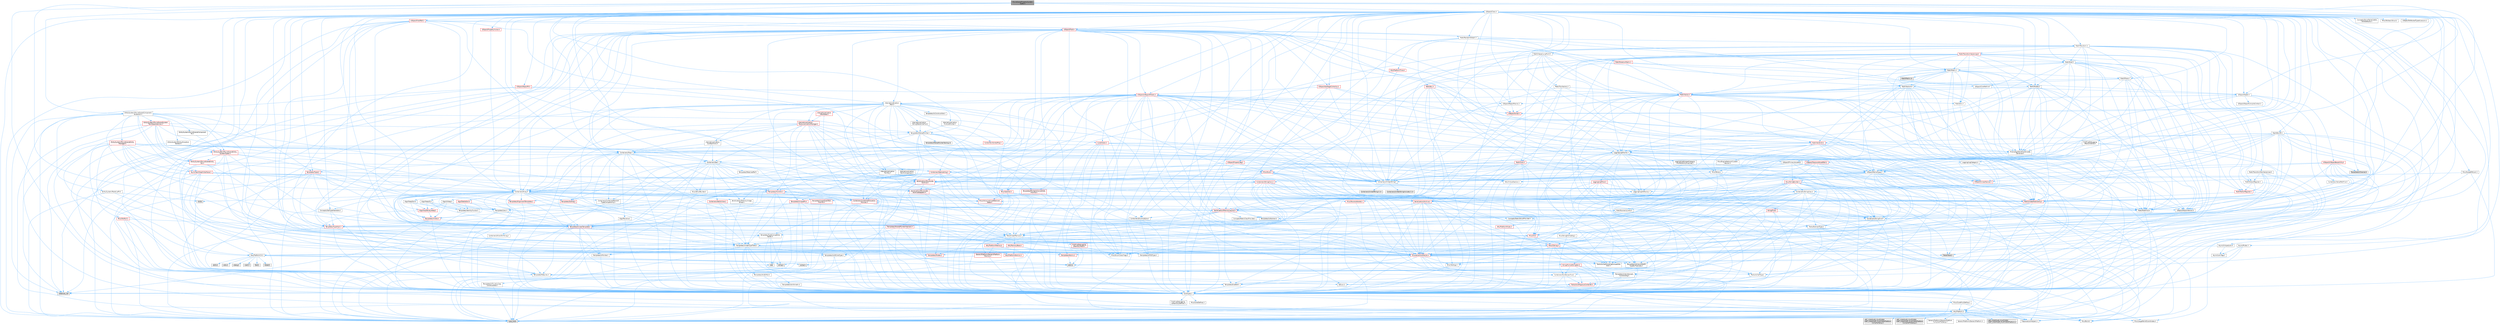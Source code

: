 digraph "MovieScenePropertySystemTypes.h"
{
 // INTERACTIVE_SVG=YES
 // LATEX_PDF_SIZE
  bgcolor="transparent";
  edge [fontname=Helvetica,fontsize=10,labelfontname=Helvetica,labelfontsize=10];
  node [fontname=Helvetica,fontsize=10,shape=box,height=0.2,width=0.4];
  Node1 [id="Node000001",label="MovieScenePropertySystem\lTypes.h",height=0.2,width=0.4,color="gray40", fillcolor="grey60", style="filled", fontcolor="black",tooltip=" "];
  Node1 -> Node2 [id="edge1_Node000001_Node000002",color="steelblue1",style="solid",tooltip=" "];
  Node2 [id="Node000002",label="CoreTypes.h",height=0.2,width=0.4,color="grey40", fillcolor="white", style="filled",URL="$dc/dec/CoreTypes_8h.html",tooltip=" "];
  Node2 -> Node3 [id="edge2_Node000002_Node000003",color="steelblue1",style="solid",tooltip=" "];
  Node3 [id="Node000003",label="HAL/Platform.h",height=0.2,width=0.4,color="grey40", fillcolor="white", style="filled",URL="$d9/dd0/Platform_8h.html",tooltip=" "];
  Node3 -> Node4 [id="edge3_Node000003_Node000004",color="steelblue1",style="solid",tooltip=" "];
  Node4 [id="Node000004",label="Misc/Build.h",height=0.2,width=0.4,color="grey40", fillcolor="white", style="filled",URL="$d3/dbb/Build_8h.html",tooltip=" "];
  Node3 -> Node5 [id="edge4_Node000003_Node000005",color="steelblue1",style="solid",tooltip=" "];
  Node5 [id="Node000005",label="Misc/LargeWorldCoordinates.h",height=0.2,width=0.4,color="grey40", fillcolor="white", style="filled",URL="$d2/dcb/LargeWorldCoordinates_8h.html",tooltip=" "];
  Node3 -> Node6 [id="edge5_Node000003_Node000006",color="steelblue1",style="solid",tooltip=" "];
  Node6 [id="Node000006",label="type_traits",height=0.2,width=0.4,color="grey60", fillcolor="#E0E0E0", style="filled",tooltip=" "];
  Node3 -> Node7 [id="edge6_Node000003_Node000007",color="steelblue1",style="solid",tooltip=" "];
  Node7 [id="Node000007",label="PreprocessorHelpers.h",height=0.2,width=0.4,color="grey40", fillcolor="white", style="filled",URL="$db/ddb/PreprocessorHelpers_8h.html",tooltip=" "];
  Node3 -> Node8 [id="edge7_Node000003_Node000008",color="steelblue1",style="solid",tooltip=" "];
  Node8 [id="Node000008",label="UBT_COMPILED_PLATFORM\l/UBT_COMPILED_PLATFORMPlatform\lCompilerPreSetup.h",height=0.2,width=0.4,color="grey60", fillcolor="#E0E0E0", style="filled",tooltip=" "];
  Node3 -> Node9 [id="edge8_Node000003_Node000009",color="steelblue1",style="solid",tooltip=" "];
  Node9 [id="Node000009",label="GenericPlatform/GenericPlatform\lCompilerPreSetup.h",height=0.2,width=0.4,color="grey40", fillcolor="white", style="filled",URL="$d9/dc8/GenericPlatformCompilerPreSetup_8h.html",tooltip=" "];
  Node3 -> Node10 [id="edge9_Node000003_Node000010",color="steelblue1",style="solid",tooltip=" "];
  Node10 [id="Node000010",label="GenericPlatform/GenericPlatform.h",height=0.2,width=0.4,color="grey40", fillcolor="white", style="filled",URL="$d6/d84/GenericPlatform_8h.html",tooltip=" "];
  Node3 -> Node11 [id="edge10_Node000003_Node000011",color="steelblue1",style="solid",tooltip=" "];
  Node11 [id="Node000011",label="UBT_COMPILED_PLATFORM\l/UBT_COMPILED_PLATFORMPlatform.h",height=0.2,width=0.4,color="grey60", fillcolor="#E0E0E0", style="filled",tooltip=" "];
  Node3 -> Node12 [id="edge11_Node000003_Node000012",color="steelblue1",style="solid",tooltip=" "];
  Node12 [id="Node000012",label="UBT_COMPILED_PLATFORM\l/UBT_COMPILED_PLATFORMPlatform\lCompilerSetup.h",height=0.2,width=0.4,color="grey60", fillcolor="#E0E0E0", style="filled",tooltip=" "];
  Node2 -> Node13 [id="edge12_Node000002_Node000013",color="steelblue1",style="solid",tooltip=" "];
  Node13 [id="Node000013",label="ProfilingDebugging\l/UMemoryDefines.h",height=0.2,width=0.4,color="grey40", fillcolor="white", style="filled",URL="$d2/da2/UMemoryDefines_8h.html",tooltip=" "];
  Node2 -> Node14 [id="edge13_Node000002_Node000014",color="steelblue1",style="solid",tooltip=" "];
  Node14 [id="Node000014",label="Misc/CoreMiscDefines.h",height=0.2,width=0.4,color="grey40", fillcolor="white", style="filled",URL="$da/d38/CoreMiscDefines_8h.html",tooltip=" "];
  Node14 -> Node3 [id="edge14_Node000014_Node000003",color="steelblue1",style="solid",tooltip=" "];
  Node14 -> Node7 [id="edge15_Node000014_Node000007",color="steelblue1",style="solid",tooltip=" "];
  Node2 -> Node15 [id="edge16_Node000002_Node000015",color="steelblue1",style="solid",tooltip=" "];
  Node15 [id="Node000015",label="Misc/CoreDefines.h",height=0.2,width=0.4,color="grey40", fillcolor="white", style="filled",URL="$d3/dd2/CoreDefines_8h.html",tooltip=" "];
  Node1 -> Node16 [id="edge17_Node000001_Node000016",color="steelblue1",style="solid",tooltip=" "];
  Node16 [id="Node000016",label="UObject/Class.h",height=0.2,width=0.4,color="grey40", fillcolor="white", style="filled",URL="$d4/d05/Class_8h.html",tooltip=" "];
  Node16 -> Node17 [id="edge18_Node000016_Node000017",color="steelblue1",style="solid",tooltip=" "];
  Node17 [id="Node000017",label="Concepts/GetTypeHashable.h",height=0.2,width=0.4,color="grey40", fillcolor="white", style="filled",URL="$d3/da2/GetTypeHashable_8h.html",tooltip=" "];
  Node17 -> Node2 [id="edge19_Node000017_Node000002",color="steelblue1",style="solid",tooltip=" "];
  Node17 -> Node18 [id="edge20_Node000017_Node000018",color="steelblue1",style="solid",tooltip=" "];
  Node18 [id="Node000018",label="Templates/TypeHash.h",height=0.2,width=0.4,color="red", fillcolor="#FFF0F0", style="filled",URL="$d1/d62/TypeHash_8h.html",tooltip=" "];
  Node18 -> Node2 [id="edge21_Node000018_Node000002",color="steelblue1",style="solid",tooltip=" "];
  Node18 -> Node19 [id="edge22_Node000018_Node000019",color="steelblue1",style="solid",tooltip=" "];
  Node19 [id="Node000019",label="Templates/Requires.h",height=0.2,width=0.4,color="grey40", fillcolor="white", style="filled",URL="$dc/d96/Requires_8h.html",tooltip=" "];
  Node19 -> Node20 [id="edge23_Node000019_Node000020",color="steelblue1",style="solid",tooltip=" "];
  Node20 [id="Node000020",label="Templates/EnableIf.h",height=0.2,width=0.4,color="grey40", fillcolor="white", style="filled",URL="$d7/d60/EnableIf_8h.html",tooltip=" "];
  Node20 -> Node2 [id="edge24_Node000020_Node000002",color="steelblue1",style="solid",tooltip=" "];
  Node19 -> Node6 [id="edge25_Node000019_Node000006",color="steelblue1",style="solid",tooltip=" "];
  Node18 -> Node21 [id="edge26_Node000018_Node000021",color="steelblue1",style="solid",tooltip=" "];
  Node21 [id="Node000021",label="Misc/Crc.h",height=0.2,width=0.4,color="red", fillcolor="#FFF0F0", style="filled",URL="$d4/dd2/Crc_8h.html",tooltip=" "];
  Node21 -> Node2 [id="edge27_Node000021_Node000002",color="steelblue1",style="solid",tooltip=" "];
  Node21 -> Node24 [id="edge28_Node000021_Node000024",color="steelblue1",style="solid",tooltip=" "];
  Node24 [id="Node000024",label="Misc/AssertionMacros.h",height=0.2,width=0.4,color="red", fillcolor="#FFF0F0", style="filled",URL="$d0/dfa/AssertionMacros_8h.html",tooltip=" "];
  Node24 -> Node2 [id="edge29_Node000024_Node000002",color="steelblue1",style="solid",tooltip=" "];
  Node24 -> Node3 [id="edge30_Node000024_Node000003",color="steelblue1",style="solid",tooltip=" "];
  Node24 -> Node7 [id="edge31_Node000024_Node000007",color="steelblue1",style="solid",tooltip=" "];
  Node24 -> Node20 [id="edge32_Node000024_Node000020",color="steelblue1",style="solid",tooltip=" "];
  Node24 -> Node61 [id="edge33_Node000024_Node000061",color="steelblue1",style="solid",tooltip=" "];
  Node61 [id="Node000061",label="Templates/IsArrayOrRefOf\lTypeByPredicate.h",height=0.2,width=0.4,color="grey40", fillcolor="white", style="filled",URL="$d6/da1/IsArrayOrRefOfTypeByPredicate_8h.html",tooltip=" "];
  Node61 -> Node2 [id="edge34_Node000061_Node000002",color="steelblue1",style="solid",tooltip=" "];
  Node24 -> Node62 [id="edge35_Node000024_Node000062",color="steelblue1",style="solid",tooltip=" "];
  Node62 [id="Node000062",label="Templates/IsValidVariadic\lFunctionArg.h",height=0.2,width=0.4,color="grey40", fillcolor="white", style="filled",URL="$d0/dc8/IsValidVariadicFunctionArg_8h.html",tooltip=" "];
  Node62 -> Node2 [id="edge36_Node000062_Node000002",color="steelblue1",style="solid",tooltip=" "];
  Node62 -> Node63 [id="edge37_Node000062_Node000063",color="steelblue1",style="solid",tooltip=" "];
  Node63 [id="Node000063",label="IsEnum.h",height=0.2,width=0.4,color="grey40", fillcolor="white", style="filled",URL="$d4/de5/IsEnum_8h.html",tooltip=" "];
  Node62 -> Node6 [id="edge38_Node000062_Node000006",color="steelblue1",style="solid",tooltip=" "];
  Node24 -> Node64 [id="edge39_Node000024_Node000064",color="steelblue1",style="solid",tooltip=" "];
  Node64 [id="Node000064",label="Traits/IsCharEncodingCompatible\lWith.h",height=0.2,width=0.4,color="grey40", fillcolor="white", style="filled",URL="$df/dd1/IsCharEncodingCompatibleWith_8h.html",tooltip=" "];
  Node64 -> Node6 [id="edge40_Node000064_Node000006",color="steelblue1",style="solid",tooltip=" "];
  Node64 -> Node65 [id="edge41_Node000064_Node000065",color="steelblue1",style="solid",tooltip=" "];
  Node65 [id="Node000065",label="Traits/IsCharType.h",height=0.2,width=0.4,color="grey40", fillcolor="white", style="filled",URL="$db/d51/IsCharType_8h.html",tooltip=" "];
  Node65 -> Node2 [id="edge42_Node000065_Node000002",color="steelblue1",style="solid",tooltip=" "];
  Node24 -> Node66 [id="edge43_Node000024_Node000066",color="steelblue1",style="solid",tooltip=" "];
  Node66 [id="Node000066",label="Misc/VarArgs.h",height=0.2,width=0.4,color="grey40", fillcolor="white", style="filled",URL="$d5/d6f/VarArgs_8h.html",tooltip=" "];
  Node66 -> Node2 [id="edge44_Node000066_Node000002",color="steelblue1",style="solid",tooltip=" "];
  Node24 -> Node67 [id="edge45_Node000024_Node000067",color="steelblue1",style="solid",tooltip=" "];
  Node67 [id="Node000067",label="String/FormatStringSan.h",height=0.2,width=0.4,color="red", fillcolor="#FFF0F0", style="filled",URL="$d3/d8b/FormatStringSan_8h.html",tooltip=" "];
  Node67 -> Node6 [id="edge46_Node000067_Node000006",color="steelblue1",style="solid",tooltip=" "];
  Node67 -> Node2 [id="edge47_Node000067_Node000002",color="steelblue1",style="solid",tooltip=" "];
  Node67 -> Node19 [id="edge48_Node000067_Node000019",color="steelblue1",style="solid",tooltip=" "];
  Node67 -> Node62 [id="edge49_Node000067_Node000062",color="steelblue1",style="solid",tooltip=" "];
  Node67 -> Node65 [id="edge50_Node000067_Node000065",color="steelblue1",style="solid",tooltip=" "];
  Node67 -> Node33 [id="edge51_Node000067_Node000033",color="steelblue1",style="solid",tooltip=" "];
  Node33 [id="Node000033",label="Containers/ContainersFwd.h",height=0.2,width=0.4,color="grey40", fillcolor="white", style="filled",URL="$d4/d0a/ContainersFwd_8h.html",tooltip=" "];
  Node33 -> Node3 [id="edge52_Node000033_Node000003",color="steelblue1",style="solid",tooltip=" "];
  Node33 -> Node2 [id="edge53_Node000033_Node000002",color="steelblue1",style="solid",tooltip=" "];
  Node33 -> Node30 [id="edge54_Node000033_Node000030",color="steelblue1",style="solid",tooltip=" "];
  Node30 [id="Node000030",label="Traits/IsContiguousContainer.h",height=0.2,width=0.4,color="red", fillcolor="#FFF0F0", style="filled",URL="$d5/d3c/IsContiguousContainer_8h.html",tooltip=" "];
  Node30 -> Node2 [id="edge55_Node000030_Node000002",color="steelblue1",style="solid",tooltip=" "];
  Node30 -> Node29 [id="edge56_Node000030_Node000029",color="steelblue1",style="solid",tooltip=" "];
  Node29 [id="Node000029",label="initializer_list",height=0.2,width=0.4,color="grey60", fillcolor="#E0E0E0", style="filled",tooltip=" "];
  Node24 -> Node72 [id="edge57_Node000024_Node000072",color="steelblue1",style="solid",tooltip=" "];
  Node72 [id="Node000072",label="atomic",height=0.2,width=0.4,color="grey60", fillcolor="#E0E0E0", style="filled",tooltip=" "];
  Node21 -> Node73 [id="edge58_Node000021_Node000073",color="steelblue1",style="solid",tooltip=" "];
  Node73 [id="Node000073",label="Misc/CString.h",height=0.2,width=0.4,color="red", fillcolor="#FFF0F0", style="filled",URL="$d2/d49/CString_8h.html",tooltip=" "];
  Node73 -> Node2 [id="edge59_Node000073_Node000002",color="steelblue1",style="solid",tooltip=" "];
  Node73 -> Node37 [id="edge60_Node000073_Node000037",color="steelblue1",style="solid",tooltip=" "];
  Node37 [id="Node000037",label="HAL/PlatformCrt.h",height=0.2,width=0.4,color="grey40", fillcolor="white", style="filled",URL="$d8/d75/PlatformCrt_8h.html",tooltip=" "];
  Node37 -> Node38 [id="edge61_Node000037_Node000038",color="steelblue1",style="solid",tooltip=" "];
  Node38 [id="Node000038",label="new",height=0.2,width=0.4,color="grey60", fillcolor="#E0E0E0", style="filled",tooltip=" "];
  Node37 -> Node39 [id="edge62_Node000037_Node000039",color="steelblue1",style="solid",tooltip=" "];
  Node39 [id="Node000039",label="wchar.h",height=0.2,width=0.4,color="grey60", fillcolor="#E0E0E0", style="filled",tooltip=" "];
  Node37 -> Node40 [id="edge63_Node000037_Node000040",color="steelblue1",style="solid",tooltip=" "];
  Node40 [id="Node000040",label="stddef.h",height=0.2,width=0.4,color="grey60", fillcolor="#E0E0E0", style="filled",tooltip=" "];
  Node37 -> Node41 [id="edge64_Node000037_Node000041",color="steelblue1",style="solid",tooltip=" "];
  Node41 [id="Node000041",label="stdlib.h",height=0.2,width=0.4,color="grey60", fillcolor="#E0E0E0", style="filled",tooltip=" "];
  Node37 -> Node42 [id="edge65_Node000037_Node000042",color="steelblue1",style="solid",tooltip=" "];
  Node42 [id="Node000042",label="stdio.h",height=0.2,width=0.4,color="grey60", fillcolor="#E0E0E0", style="filled",tooltip=" "];
  Node37 -> Node43 [id="edge66_Node000037_Node000043",color="steelblue1",style="solid",tooltip=" "];
  Node43 [id="Node000043",label="stdarg.h",height=0.2,width=0.4,color="grey60", fillcolor="#E0E0E0", style="filled",tooltip=" "];
  Node37 -> Node44 [id="edge67_Node000037_Node000044",color="steelblue1",style="solid",tooltip=" "];
  Node44 [id="Node000044",label="math.h",height=0.2,width=0.4,color="grey60", fillcolor="#E0E0E0", style="filled",tooltip=" "];
  Node37 -> Node45 [id="edge68_Node000037_Node000045",color="steelblue1",style="solid",tooltip=" "];
  Node45 [id="Node000045",label="float.h",height=0.2,width=0.4,color="grey60", fillcolor="#E0E0E0", style="filled",tooltip=" "];
  Node37 -> Node46 [id="edge69_Node000037_Node000046",color="steelblue1",style="solid",tooltip=" "];
  Node46 [id="Node000046",label="string.h",height=0.2,width=0.4,color="grey60", fillcolor="#E0E0E0", style="filled",tooltip=" "];
  Node73 -> Node24 [id="edge70_Node000073_Node000024",color="steelblue1",style="solid",tooltip=" "];
  Node73 -> Node66 [id="edge71_Node000073_Node000066",color="steelblue1",style="solid",tooltip=" "];
  Node73 -> Node61 [id="edge72_Node000073_Node000061",color="steelblue1",style="solid",tooltip=" "];
  Node73 -> Node62 [id="edge73_Node000073_Node000062",color="steelblue1",style="solid",tooltip=" "];
  Node73 -> Node64 [id="edge74_Node000073_Node000064",color="steelblue1",style="solid",tooltip=" "];
  Node21 -> Node78 [id="edge75_Node000021_Node000078",color="steelblue1",style="solid",tooltip=" "];
  Node78 [id="Node000078",label="Templates/UnrealTypeTraits.h",height=0.2,width=0.4,color="grey40", fillcolor="white", style="filled",URL="$d2/d2d/UnrealTypeTraits_8h.html",tooltip=" "];
  Node78 -> Node2 [id="edge76_Node000078_Node000002",color="steelblue1",style="solid",tooltip=" "];
  Node78 -> Node79 [id="edge77_Node000078_Node000079",color="steelblue1",style="solid",tooltip=" "];
  Node79 [id="Node000079",label="Templates/IsPointer.h",height=0.2,width=0.4,color="grey40", fillcolor="white", style="filled",URL="$d7/d05/IsPointer_8h.html",tooltip=" "];
  Node79 -> Node2 [id="edge78_Node000079_Node000002",color="steelblue1",style="solid",tooltip=" "];
  Node78 -> Node24 [id="edge79_Node000078_Node000024",color="steelblue1",style="solid",tooltip=" "];
  Node78 -> Node80 [id="edge80_Node000078_Node000080",color="steelblue1",style="solid",tooltip=" "];
  Node80 [id="Node000080",label="Templates/AndOrNot.h",height=0.2,width=0.4,color="grey40", fillcolor="white", style="filled",URL="$db/d0a/AndOrNot_8h.html",tooltip=" "];
  Node80 -> Node2 [id="edge81_Node000080_Node000002",color="steelblue1",style="solid",tooltip=" "];
  Node78 -> Node20 [id="edge82_Node000078_Node000020",color="steelblue1",style="solid",tooltip=" "];
  Node78 -> Node81 [id="edge83_Node000078_Node000081",color="steelblue1",style="solid",tooltip=" "];
  Node81 [id="Node000081",label="Templates/IsArithmetic.h",height=0.2,width=0.4,color="grey40", fillcolor="white", style="filled",URL="$d2/d5d/IsArithmetic_8h.html",tooltip=" "];
  Node81 -> Node2 [id="edge84_Node000081_Node000002",color="steelblue1",style="solid",tooltip=" "];
  Node78 -> Node63 [id="edge85_Node000078_Node000063",color="steelblue1",style="solid",tooltip=" "];
  Node78 -> Node82 [id="edge86_Node000078_Node000082",color="steelblue1",style="solid",tooltip=" "];
  Node82 [id="Node000082",label="Templates/Models.h",height=0.2,width=0.4,color="red", fillcolor="#FFF0F0", style="filled",URL="$d3/d0c/Models_8h.html",tooltip=" "];
  Node78 -> Node83 [id="edge87_Node000078_Node000083",color="steelblue1",style="solid",tooltip=" "];
  Node83 [id="Node000083",label="Templates/IsPODType.h",height=0.2,width=0.4,color="grey40", fillcolor="white", style="filled",URL="$d7/db1/IsPODType_8h.html",tooltip=" "];
  Node83 -> Node2 [id="edge88_Node000083_Node000002",color="steelblue1",style="solid",tooltip=" "];
  Node78 -> Node84 [id="edge89_Node000078_Node000084",color="steelblue1",style="solid",tooltip=" "];
  Node84 [id="Node000084",label="Templates/IsUECoreType.h",height=0.2,width=0.4,color="grey40", fillcolor="white", style="filled",URL="$d1/db8/IsUECoreType_8h.html",tooltip=" "];
  Node84 -> Node2 [id="edge90_Node000084_Node000002",color="steelblue1",style="solid",tooltip=" "];
  Node84 -> Node6 [id="edge91_Node000084_Node000006",color="steelblue1",style="solid",tooltip=" "];
  Node78 -> Node85 [id="edge92_Node000078_Node000085",color="steelblue1",style="solid",tooltip=" "];
  Node85 [id="Node000085",label="Templates/IsTriviallyCopy\lConstructible.h",height=0.2,width=0.4,color="grey40", fillcolor="white", style="filled",URL="$d3/d78/IsTriviallyCopyConstructible_8h.html",tooltip=" "];
  Node85 -> Node2 [id="edge93_Node000085_Node000002",color="steelblue1",style="solid",tooltip=" "];
  Node85 -> Node6 [id="edge94_Node000085_Node000006",color="steelblue1",style="solid",tooltip=" "];
  Node21 -> Node65 [id="edge95_Node000021_Node000065",color="steelblue1",style="solid",tooltip=" "];
  Node18 -> Node6 [id="edge96_Node000018_Node000006",color="steelblue1",style="solid",tooltip=" "];
  Node16 -> Node87 [id="edge97_Node000016_Node000087",color="steelblue1",style="solid",tooltip=" "];
  Node87 [id="Node000087",label="Concepts/StaticClassProvider.h",height=0.2,width=0.4,color="grey40", fillcolor="white", style="filled",URL="$dd/d83/StaticClassProvider_8h.html",tooltip=" "];
  Node16 -> Node88 [id="edge98_Node000016_Node000088",color="steelblue1",style="solid",tooltip=" "];
  Node88 [id="Node000088",label="Concepts/StaticStructProvider.h",height=0.2,width=0.4,color="grey40", fillcolor="white", style="filled",URL="$d5/d77/StaticStructProvider_8h.html",tooltip=" "];
  Node16 -> Node89 [id="edge99_Node000016_Node000089",color="steelblue1",style="solid",tooltip=" "];
  Node89 [id="Node000089",label="Concepts/StructSerializable\lWithDefaults.h",height=0.2,width=0.4,color="grey40", fillcolor="white", style="filled",URL="$d5/ddc/StructSerializableWithDefaults_8h.html",tooltip=" "];
  Node16 -> Node90 [id="edge100_Node000016_Node000090",color="steelblue1",style="solid",tooltip=" "];
  Node90 [id="Node000090",label="Containers/Array.h",height=0.2,width=0.4,color="grey40", fillcolor="white", style="filled",URL="$df/dd0/Array_8h.html",tooltip=" "];
  Node90 -> Node2 [id="edge101_Node000090_Node000002",color="steelblue1",style="solid",tooltip=" "];
  Node90 -> Node24 [id="edge102_Node000090_Node000024",color="steelblue1",style="solid",tooltip=" "];
  Node90 -> Node91 [id="edge103_Node000090_Node000091",color="steelblue1",style="solid",tooltip=" "];
  Node91 [id="Node000091",label="Misc/IntrusiveUnsetOptional\lState.h",height=0.2,width=0.4,color="red", fillcolor="#FFF0F0", style="filled",URL="$d2/d0a/IntrusiveUnsetOptionalState_8h.html",tooltip=" "];
  Node90 -> Node93 [id="edge104_Node000090_Node000093",color="steelblue1",style="solid",tooltip=" "];
  Node93 [id="Node000093",label="Misc/ReverseIterate.h",height=0.2,width=0.4,color="red", fillcolor="#FFF0F0", style="filled",URL="$db/de3/ReverseIterate_8h.html",tooltip=" "];
  Node93 -> Node3 [id="edge105_Node000093_Node000003",color="steelblue1",style="solid",tooltip=" "];
  Node90 -> Node95 [id="edge106_Node000090_Node000095",color="steelblue1",style="solid",tooltip=" "];
  Node95 [id="Node000095",label="HAL/UnrealMemory.h",height=0.2,width=0.4,color="grey40", fillcolor="white", style="filled",URL="$d9/d96/UnrealMemory_8h.html",tooltip=" "];
  Node95 -> Node2 [id="edge107_Node000095_Node000002",color="steelblue1",style="solid",tooltip=" "];
  Node95 -> Node96 [id="edge108_Node000095_Node000096",color="steelblue1",style="solid",tooltip=" "];
  Node96 [id="Node000096",label="GenericPlatform/GenericPlatform\lMemory.h",height=0.2,width=0.4,color="red", fillcolor="#FFF0F0", style="filled",URL="$dd/d22/GenericPlatformMemory_8h.html",tooltip=" "];
  Node96 -> Node2 [id="edge109_Node000096_Node000002",color="steelblue1",style="solid",tooltip=" "];
  Node96 -> Node46 [id="edge110_Node000096_Node000046",color="steelblue1",style="solid",tooltip=" "];
  Node96 -> Node39 [id="edge111_Node000096_Node000039",color="steelblue1",style="solid",tooltip=" "];
  Node95 -> Node97 [id="edge112_Node000095_Node000097",color="steelblue1",style="solid",tooltip=" "];
  Node97 [id="Node000097",label="HAL/MemoryBase.h",height=0.2,width=0.4,color="red", fillcolor="#FFF0F0", style="filled",URL="$d6/d9f/MemoryBase_8h.html",tooltip=" "];
  Node97 -> Node2 [id="edge113_Node000097_Node000002",color="steelblue1",style="solid",tooltip=" "];
  Node97 -> Node54 [id="edge114_Node000097_Node000054",color="steelblue1",style="solid",tooltip=" "];
  Node54 [id="Node000054",label="HAL/PlatformAtomics.h",height=0.2,width=0.4,color="red", fillcolor="#FFF0F0", style="filled",URL="$d3/d36/PlatformAtomics_8h.html",tooltip=" "];
  Node54 -> Node2 [id="edge115_Node000054_Node000002",color="steelblue1",style="solid",tooltip=" "];
  Node97 -> Node37 [id="edge116_Node000097_Node000037",color="steelblue1",style="solid",tooltip=" "];
  Node97 -> Node101 [id="edge117_Node000097_Node000101",color="steelblue1",style="solid",tooltip=" "];
  Node101 [id="Node000101",label="Templates/Atomic.h",height=0.2,width=0.4,color="red", fillcolor="#FFF0F0", style="filled",URL="$d3/d91/Atomic_8h.html",tooltip=" "];
  Node101 -> Node72 [id="edge118_Node000101_Node000072",color="steelblue1",style="solid",tooltip=" "];
  Node95 -> Node107 [id="edge119_Node000095_Node000107",color="steelblue1",style="solid",tooltip=" "];
  Node107 [id="Node000107",label="HAL/PlatformMemory.h",height=0.2,width=0.4,color="red", fillcolor="#FFF0F0", style="filled",URL="$de/d68/PlatformMemory_8h.html",tooltip=" "];
  Node107 -> Node2 [id="edge120_Node000107_Node000002",color="steelblue1",style="solid",tooltip=" "];
  Node107 -> Node96 [id="edge121_Node000107_Node000096",color="steelblue1",style="solid",tooltip=" "];
  Node95 -> Node109 [id="edge122_Node000095_Node000109",color="steelblue1",style="solid",tooltip=" "];
  Node109 [id="Node000109",label="ProfilingDebugging\l/MemoryTrace.h",height=0.2,width=0.4,color="red", fillcolor="#FFF0F0", style="filled",URL="$da/dd7/MemoryTrace_8h.html",tooltip=" "];
  Node109 -> Node3 [id="edge123_Node000109_Node000003",color="steelblue1",style="solid",tooltip=" "];
  Node109 -> Node49 [id="edge124_Node000109_Node000049",color="steelblue1",style="solid",tooltip=" "];
  Node49 [id="Node000049",label="Misc/EnumClassFlags.h",height=0.2,width=0.4,color="grey40", fillcolor="white", style="filled",URL="$d8/de7/EnumClassFlags_8h.html",tooltip=" "];
  Node109 -> Node60 [id="edge125_Node000109_Node000060",color="steelblue1",style="solid",tooltip=" "];
  Node60 [id="Node000060",label="Trace/Trace.h",height=0.2,width=0.4,color="grey60", fillcolor="#E0E0E0", style="filled",tooltip=" "];
  Node95 -> Node79 [id="edge126_Node000095_Node000079",color="steelblue1",style="solid",tooltip=" "];
  Node90 -> Node78 [id="edge127_Node000090_Node000078",color="steelblue1",style="solid",tooltip=" "];
  Node90 -> Node110 [id="edge128_Node000090_Node000110",color="steelblue1",style="solid",tooltip=" "];
  Node110 [id="Node000110",label="Templates/UnrealTemplate.h",height=0.2,width=0.4,color="red", fillcolor="#FFF0F0", style="filled",URL="$d4/d24/UnrealTemplate_8h.html",tooltip=" "];
  Node110 -> Node2 [id="edge129_Node000110_Node000002",color="steelblue1",style="solid",tooltip=" "];
  Node110 -> Node79 [id="edge130_Node000110_Node000079",color="steelblue1",style="solid",tooltip=" "];
  Node110 -> Node95 [id="edge131_Node000110_Node000095",color="steelblue1",style="solid",tooltip=" "];
  Node110 -> Node78 [id="edge132_Node000110_Node000078",color="steelblue1",style="solid",tooltip=" "];
  Node110 -> Node19 [id="edge133_Node000110_Node000019",color="steelblue1",style="solid",tooltip=" "];
  Node110 -> Node114 [id="edge134_Node000110_Node000114",color="steelblue1",style="solid",tooltip=" "];
  Node114 [id="Node000114",label="Templates/TypeCompatible\lBytes.h",height=0.2,width=0.4,color="grey40", fillcolor="white", style="filled",URL="$df/d0a/TypeCompatibleBytes_8h.html",tooltip=" "];
  Node114 -> Node2 [id="edge135_Node000114_Node000002",color="steelblue1",style="solid",tooltip=" "];
  Node114 -> Node46 [id="edge136_Node000114_Node000046",color="steelblue1",style="solid",tooltip=" "];
  Node114 -> Node38 [id="edge137_Node000114_Node000038",color="steelblue1",style="solid",tooltip=" "];
  Node114 -> Node6 [id="edge138_Node000114_Node000006",color="steelblue1",style="solid",tooltip=" "];
  Node110 -> Node30 [id="edge139_Node000110_Node000030",color="steelblue1",style="solid",tooltip=" "];
  Node110 -> Node6 [id="edge140_Node000110_Node000006",color="steelblue1",style="solid",tooltip=" "];
  Node90 -> Node116 [id="edge141_Node000090_Node000116",color="steelblue1",style="solid",tooltip=" "];
  Node116 [id="Node000116",label="Containers/AllowShrinking.h",height=0.2,width=0.4,color="grey40", fillcolor="white", style="filled",URL="$d7/d1a/AllowShrinking_8h.html",tooltip=" "];
  Node116 -> Node2 [id="edge142_Node000116_Node000002",color="steelblue1",style="solid",tooltip=" "];
  Node90 -> Node117 [id="edge143_Node000090_Node000117",color="steelblue1",style="solid",tooltip=" "];
  Node117 [id="Node000117",label="Containers/ContainerAllocation\lPolicies.h",height=0.2,width=0.4,color="red", fillcolor="#FFF0F0", style="filled",URL="$d7/dff/ContainerAllocationPolicies_8h.html",tooltip=" "];
  Node117 -> Node2 [id="edge144_Node000117_Node000002",color="steelblue1",style="solid",tooltip=" "];
  Node117 -> Node117 [id="edge145_Node000117_Node000117",color="steelblue1",style="solid",tooltip=" "];
  Node117 -> Node95 [id="edge146_Node000117_Node000095",color="steelblue1",style="solid",tooltip=" "];
  Node117 -> Node47 [id="edge147_Node000117_Node000047",color="steelblue1",style="solid",tooltip=" "];
  Node47 [id="Node000047",label="Math/NumericLimits.h",height=0.2,width=0.4,color="grey40", fillcolor="white", style="filled",URL="$df/d1b/NumericLimits_8h.html",tooltip=" "];
  Node47 -> Node2 [id="edge148_Node000047_Node000002",color="steelblue1",style="solid",tooltip=" "];
  Node117 -> Node24 [id="edge149_Node000117_Node000024",color="steelblue1",style="solid",tooltip=" "];
  Node117 -> Node114 [id="edge150_Node000117_Node000114",color="steelblue1",style="solid",tooltip=" "];
  Node117 -> Node6 [id="edge151_Node000117_Node000006",color="steelblue1",style="solid",tooltip=" "];
  Node90 -> Node129 [id="edge152_Node000090_Node000129",color="steelblue1",style="solid",tooltip=" "];
  Node129 [id="Node000129",label="Containers/ContainerElement\lTypeCompatibility.h",height=0.2,width=0.4,color="grey40", fillcolor="white", style="filled",URL="$df/ddf/ContainerElementTypeCompatibility_8h.html",tooltip=" "];
  Node129 -> Node2 [id="edge153_Node000129_Node000002",color="steelblue1",style="solid",tooltip=" "];
  Node129 -> Node78 [id="edge154_Node000129_Node000078",color="steelblue1",style="solid",tooltip=" "];
  Node90 -> Node130 [id="edge155_Node000090_Node000130",color="steelblue1",style="solid",tooltip=" "];
  Node130 [id="Node000130",label="Serialization/Archive.h",height=0.2,width=0.4,color="red", fillcolor="#FFF0F0", style="filled",URL="$d7/d3b/Archive_8h.html",tooltip=" "];
  Node130 -> Node2 [id="edge156_Node000130_Node000002",color="steelblue1",style="solid",tooltip=" "];
  Node130 -> Node34 [id="edge157_Node000130_Node000034",color="steelblue1",style="solid",tooltip=" "];
  Node34 [id="Node000034",label="Math/MathFwd.h",height=0.2,width=0.4,color="grey40", fillcolor="white", style="filled",URL="$d2/d10/MathFwd_8h.html",tooltip=" "];
  Node34 -> Node3 [id="edge158_Node000034_Node000003",color="steelblue1",style="solid",tooltip=" "];
  Node130 -> Node24 [id="edge159_Node000130_Node000024",color="steelblue1",style="solid",tooltip=" "];
  Node130 -> Node4 [id="edge160_Node000130_Node000004",color="steelblue1",style="solid",tooltip=" "];
  Node130 -> Node66 [id="edge161_Node000130_Node000066",color="steelblue1",style="solid",tooltip=" "];
  Node130 -> Node20 [id="edge162_Node000130_Node000020",color="steelblue1",style="solid",tooltip=" "];
  Node130 -> Node61 [id="edge163_Node000130_Node000061",color="steelblue1",style="solid",tooltip=" "];
  Node130 -> Node62 [id="edge164_Node000130_Node000062",color="steelblue1",style="solid",tooltip=" "];
  Node130 -> Node110 [id="edge165_Node000130_Node000110",color="steelblue1",style="solid",tooltip=" "];
  Node130 -> Node64 [id="edge166_Node000130_Node000064",color="steelblue1",style="solid",tooltip=" "];
  Node130 -> Node139 [id="edge167_Node000130_Node000139",color="steelblue1",style="solid",tooltip=" "];
  Node139 [id="Node000139",label="UObject/ObjectVersion.h",height=0.2,width=0.4,color="grey40", fillcolor="white", style="filled",URL="$da/d63/ObjectVersion_8h.html",tooltip=" "];
  Node139 -> Node2 [id="edge168_Node000139_Node000002",color="steelblue1",style="solid",tooltip=" "];
  Node90 -> Node140 [id="edge169_Node000090_Node000140",color="steelblue1",style="solid",tooltip=" "];
  Node140 [id="Node000140",label="Serialization/MemoryImage\lWriter.h",height=0.2,width=0.4,color="grey40", fillcolor="white", style="filled",URL="$d0/d08/MemoryImageWriter_8h.html",tooltip=" "];
  Node140 -> Node2 [id="edge170_Node000140_Node000002",color="steelblue1",style="solid",tooltip=" "];
  Node140 -> Node141 [id="edge171_Node000140_Node000141",color="steelblue1",style="solid",tooltip=" "];
  Node141 [id="Node000141",label="Serialization/MemoryLayout.h",height=0.2,width=0.4,color="red", fillcolor="#FFF0F0", style="filled",URL="$d7/d66/MemoryLayout_8h.html",tooltip=" "];
  Node141 -> Node87 [id="edge172_Node000141_Node000087",color="steelblue1",style="solid",tooltip=" "];
  Node141 -> Node88 [id="edge173_Node000141_Node000088",color="steelblue1",style="solid",tooltip=" "];
  Node141 -> Node142 [id="edge174_Node000141_Node000142",color="steelblue1",style="solid",tooltip=" "];
  Node142 [id="Node000142",label="Containers/EnumAsByte.h",height=0.2,width=0.4,color="grey40", fillcolor="white", style="filled",URL="$d6/d9a/EnumAsByte_8h.html",tooltip=" "];
  Node142 -> Node2 [id="edge175_Node000142_Node000002",color="steelblue1",style="solid",tooltip=" "];
  Node142 -> Node83 [id="edge176_Node000142_Node000083",color="steelblue1",style="solid",tooltip=" "];
  Node142 -> Node18 [id="edge177_Node000142_Node000018",color="steelblue1",style="solid",tooltip=" "];
  Node141 -> Node27 [id="edge178_Node000141_Node000027",color="steelblue1",style="solid",tooltip=" "];
  Node27 [id="Node000027",label="Containers/StringFwd.h",height=0.2,width=0.4,color="grey40", fillcolor="white", style="filled",URL="$df/d37/StringFwd_8h.html",tooltip=" "];
  Node27 -> Node2 [id="edge179_Node000027_Node000002",color="steelblue1",style="solid",tooltip=" "];
  Node27 -> Node28 [id="edge180_Node000027_Node000028",color="steelblue1",style="solid",tooltip=" "];
  Node28 [id="Node000028",label="Traits/ElementType.h",height=0.2,width=0.4,color="grey40", fillcolor="white", style="filled",URL="$d5/d4f/ElementType_8h.html",tooltip=" "];
  Node28 -> Node3 [id="edge181_Node000028_Node000003",color="steelblue1",style="solid",tooltip=" "];
  Node28 -> Node29 [id="edge182_Node000028_Node000029",color="steelblue1",style="solid",tooltip=" "];
  Node28 -> Node6 [id="edge183_Node000028_Node000006",color="steelblue1",style="solid",tooltip=" "];
  Node27 -> Node30 [id="edge184_Node000027_Node000030",color="steelblue1",style="solid",tooltip=" "];
  Node141 -> Node95 [id="edge185_Node000141_Node000095",color="steelblue1",style="solid",tooltip=" "];
  Node141 -> Node20 [id="edge186_Node000141_Node000020",color="steelblue1",style="solid",tooltip=" "];
  Node141 -> Node144 [id="edge187_Node000141_Node000144",color="steelblue1",style="solid",tooltip=" "];
  Node144 [id="Node000144",label="Templates/IsAbstract.h",height=0.2,width=0.4,color="grey40", fillcolor="white", style="filled",URL="$d8/db7/IsAbstract_8h.html",tooltip=" "];
  Node141 -> Node82 [id="edge188_Node000141_Node000082",color="steelblue1",style="solid",tooltip=" "];
  Node141 -> Node110 [id="edge189_Node000141_Node000110",color="steelblue1",style="solid",tooltip=" "];
  Node90 -> Node145 [id="edge190_Node000090_Node000145",color="steelblue1",style="solid",tooltip=" "];
  Node145 [id="Node000145",label="Algo/Heapify.h",height=0.2,width=0.4,color="grey40", fillcolor="white", style="filled",URL="$d0/d2a/Heapify_8h.html",tooltip=" "];
  Node145 -> Node146 [id="edge191_Node000145_Node000146",color="steelblue1",style="solid",tooltip=" "];
  Node146 [id="Node000146",label="Algo/Impl/BinaryHeap.h",height=0.2,width=0.4,color="red", fillcolor="#FFF0F0", style="filled",URL="$d7/da3/Algo_2Impl_2BinaryHeap_8h.html",tooltip=" "];
  Node146 -> Node147 [id="edge192_Node000146_Node000147",color="steelblue1",style="solid",tooltip=" "];
  Node147 [id="Node000147",label="Templates/Invoke.h",height=0.2,width=0.4,color="red", fillcolor="#FFF0F0", style="filled",URL="$d7/deb/Invoke_8h.html",tooltip=" "];
  Node147 -> Node2 [id="edge193_Node000147_Node000002",color="steelblue1",style="solid",tooltip=" "];
  Node147 -> Node110 [id="edge194_Node000147_Node000110",color="steelblue1",style="solid",tooltip=" "];
  Node147 -> Node6 [id="edge195_Node000147_Node000006",color="steelblue1",style="solid",tooltip=" "];
  Node146 -> Node6 [id="edge196_Node000146_Node000006",color="steelblue1",style="solid",tooltip=" "];
  Node145 -> Node151 [id="edge197_Node000145_Node000151",color="steelblue1",style="solid",tooltip=" "];
  Node151 [id="Node000151",label="Templates/IdentityFunctor.h",height=0.2,width=0.4,color="grey40", fillcolor="white", style="filled",URL="$d7/d2e/IdentityFunctor_8h.html",tooltip=" "];
  Node151 -> Node3 [id="edge198_Node000151_Node000003",color="steelblue1",style="solid",tooltip=" "];
  Node145 -> Node147 [id="edge199_Node000145_Node000147",color="steelblue1",style="solid",tooltip=" "];
  Node145 -> Node152 [id="edge200_Node000145_Node000152",color="steelblue1",style="solid",tooltip=" "];
  Node152 [id="Node000152",label="Templates/Less.h",height=0.2,width=0.4,color="grey40", fillcolor="white", style="filled",URL="$de/dc8/Less_8h.html",tooltip=" "];
  Node152 -> Node2 [id="edge201_Node000152_Node000002",color="steelblue1",style="solid",tooltip=" "];
  Node152 -> Node110 [id="edge202_Node000152_Node000110",color="steelblue1",style="solid",tooltip=" "];
  Node145 -> Node110 [id="edge203_Node000145_Node000110",color="steelblue1",style="solid",tooltip=" "];
  Node90 -> Node153 [id="edge204_Node000090_Node000153",color="steelblue1",style="solid",tooltip=" "];
  Node153 [id="Node000153",label="Algo/HeapSort.h",height=0.2,width=0.4,color="grey40", fillcolor="white", style="filled",URL="$d3/d92/HeapSort_8h.html",tooltip=" "];
  Node153 -> Node146 [id="edge205_Node000153_Node000146",color="steelblue1",style="solid",tooltip=" "];
  Node153 -> Node151 [id="edge206_Node000153_Node000151",color="steelblue1",style="solid",tooltip=" "];
  Node153 -> Node152 [id="edge207_Node000153_Node000152",color="steelblue1",style="solid",tooltip=" "];
  Node153 -> Node110 [id="edge208_Node000153_Node000110",color="steelblue1",style="solid",tooltip=" "];
  Node90 -> Node154 [id="edge209_Node000090_Node000154",color="steelblue1",style="solid",tooltip=" "];
  Node154 [id="Node000154",label="Algo/IsHeap.h",height=0.2,width=0.4,color="grey40", fillcolor="white", style="filled",URL="$de/d32/IsHeap_8h.html",tooltip=" "];
  Node154 -> Node146 [id="edge210_Node000154_Node000146",color="steelblue1",style="solid",tooltip=" "];
  Node154 -> Node151 [id="edge211_Node000154_Node000151",color="steelblue1",style="solid",tooltip=" "];
  Node154 -> Node147 [id="edge212_Node000154_Node000147",color="steelblue1",style="solid",tooltip=" "];
  Node154 -> Node152 [id="edge213_Node000154_Node000152",color="steelblue1",style="solid",tooltip=" "];
  Node154 -> Node110 [id="edge214_Node000154_Node000110",color="steelblue1",style="solid",tooltip=" "];
  Node90 -> Node146 [id="edge215_Node000090_Node000146",color="steelblue1",style="solid",tooltip=" "];
  Node90 -> Node155 [id="edge216_Node000090_Node000155",color="steelblue1",style="solid",tooltip=" "];
  Node155 [id="Node000155",label="Algo/StableSort.h",height=0.2,width=0.4,color="red", fillcolor="#FFF0F0", style="filled",URL="$d7/d3c/StableSort_8h.html",tooltip=" "];
  Node155 -> Node151 [id="edge217_Node000155_Node000151",color="steelblue1",style="solid",tooltip=" "];
  Node155 -> Node147 [id="edge218_Node000155_Node000147",color="steelblue1",style="solid",tooltip=" "];
  Node155 -> Node152 [id="edge219_Node000155_Node000152",color="steelblue1",style="solid",tooltip=" "];
  Node155 -> Node110 [id="edge220_Node000155_Node000110",color="steelblue1",style="solid",tooltip=" "];
  Node90 -> Node17 [id="edge221_Node000090_Node000017",color="steelblue1",style="solid",tooltip=" "];
  Node90 -> Node151 [id="edge222_Node000090_Node000151",color="steelblue1",style="solid",tooltip=" "];
  Node90 -> Node147 [id="edge223_Node000090_Node000147",color="steelblue1",style="solid",tooltip=" "];
  Node90 -> Node152 [id="edge224_Node000090_Node000152",color="steelblue1",style="solid",tooltip=" "];
  Node90 -> Node158 [id="edge225_Node000090_Node000158",color="steelblue1",style="solid",tooltip=" "];
  Node158 [id="Node000158",label="Templates/LosesQualifiers\lFromTo.h",height=0.2,width=0.4,color="red", fillcolor="#FFF0F0", style="filled",URL="$d2/db3/LosesQualifiersFromTo_8h.html",tooltip=" "];
  Node158 -> Node6 [id="edge226_Node000158_Node000006",color="steelblue1",style="solid",tooltip=" "];
  Node90 -> Node19 [id="edge227_Node000090_Node000019",color="steelblue1",style="solid",tooltip=" "];
  Node90 -> Node159 [id="edge228_Node000090_Node000159",color="steelblue1",style="solid",tooltip=" "];
  Node159 [id="Node000159",label="Templates/Sorting.h",height=0.2,width=0.4,color="red", fillcolor="#FFF0F0", style="filled",URL="$d3/d9e/Sorting_8h.html",tooltip=" "];
  Node159 -> Node2 [id="edge229_Node000159_Node000002",color="steelblue1",style="solid",tooltip=" "];
  Node159 -> Node152 [id="edge230_Node000159_Node000152",color="steelblue1",style="solid",tooltip=" "];
  Node90 -> Node163 [id="edge231_Node000090_Node000163",color="steelblue1",style="solid",tooltip=" "];
  Node163 [id="Node000163",label="Templates/AlignmentTemplates.h",height=0.2,width=0.4,color="red", fillcolor="#FFF0F0", style="filled",URL="$dd/d32/AlignmentTemplates_8h.html",tooltip=" "];
  Node163 -> Node2 [id="edge232_Node000163_Node000002",color="steelblue1",style="solid",tooltip=" "];
  Node163 -> Node79 [id="edge233_Node000163_Node000079",color="steelblue1",style="solid",tooltip=" "];
  Node90 -> Node28 [id="edge234_Node000090_Node000028",color="steelblue1",style="solid",tooltip=" "];
  Node90 -> Node125 [id="edge235_Node000090_Node000125",color="steelblue1",style="solid",tooltip=" "];
  Node125 [id="Node000125",label="limits",height=0.2,width=0.4,color="grey60", fillcolor="#E0E0E0", style="filled",tooltip=" "];
  Node90 -> Node6 [id="edge236_Node000090_Node000006",color="steelblue1",style="solid",tooltip=" "];
  Node16 -> Node142 [id="edge237_Node000016_Node000142",color="steelblue1",style="solid",tooltip=" "];
  Node16 -> Node164 [id="edge238_Node000016_Node000164",color="steelblue1",style="solid",tooltip=" "];
  Node164 [id="Node000164",label="Containers/Map.h",height=0.2,width=0.4,color="grey40", fillcolor="white", style="filled",URL="$df/d79/Map_8h.html",tooltip=" "];
  Node164 -> Node2 [id="edge239_Node000164_Node000002",color="steelblue1",style="solid",tooltip=" "];
  Node164 -> Node165 [id="edge240_Node000164_Node000165",color="steelblue1",style="solid",tooltip=" "];
  Node165 [id="Node000165",label="Algo/Reverse.h",height=0.2,width=0.4,color="grey40", fillcolor="white", style="filled",URL="$d5/d93/Reverse_8h.html",tooltip=" "];
  Node165 -> Node2 [id="edge241_Node000165_Node000002",color="steelblue1",style="solid",tooltip=" "];
  Node165 -> Node110 [id="edge242_Node000165_Node000110",color="steelblue1",style="solid",tooltip=" "];
  Node164 -> Node129 [id="edge243_Node000164_Node000129",color="steelblue1",style="solid",tooltip=" "];
  Node164 -> Node166 [id="edge244_Node000164_Node000166",color="steelblue1",style="solid",tooltip=" "];
  Node166 [id="Node000166",label="Containers/Set.h",height=0.2,width=0.4,color="grey40", fillcolor="white", style="filled",URL="$d4/d45/Set_8h.html",tooltip=" "];
  Node166 -> Node117 [id="edge245_Node000166_Node000117",color="steelblue1",style="solid",tooltip=" "];
  Node166 -> Node129 [id="edge246_Node000166_Node000129",color="steelblue1",style="solid",tooltip=" "];
  Node166 -> Node167 [id="edge247_Node000166_Node000167",color="steelblue1",style="solid",tooltip=" "];
  Node167 [id="Node000167",label="Containers/SetUtilities.h",height=0.2,width=0.4,color="red", fillcolor="#FFF0F0", style="filled",URL="$dc/de5/SetUtilities_8h.html",tooltip=" "];
  Node167 -> Node2 [id="edge248_Node000167_Node000002",color="steelblue1",style="solid",tooltip=" "];
  Node167 -> Node141 [id="edge249_Node000167_Node000141",color="steelblue1",style="solid",tooltip=" "];
  Node167 -> Node78 [id="edge250_Node000167_Node000078",color="steelblue1",style="solid",tooltip=" "];
  Node166 -> Node168 [id="edge251_Node000166_Node000168",color="steelblue1",style="solid",tooltip=" "];
  Node168 [id="Node000168",label="Containers/SparseArray.h",height=0.2,width=0.4,color="red", fillcolor="#FFF0F0", style="filled",URL="$d5/dbf/SparseArray_8h.html",tooltip=" "];
  Node168 -> Node2 [id="edge252_Node000168_Node000002",color="steelblue1",style="solid",tooltip=" "];
  Node168 -> Node24 [id="edge253_Node000168_Node000024",color="steelblue1",style="solid",tooltip=" "];
  Node168 -> Node95 [id="edge254_Node000168_Node000095",color="steelblue1",style="solid",tooltip=" "];
  Node168 -> Node78 [id="edge255_Node000168_Node000078",color="steelblue1",style="solid",tooltip=" "];
  Node168 -> Node110 [id="edge256_Node000168_Node000110",color="steelblue1",style="solid",tooltip=" "];
  Node168 -> Node117 [id="edge257_Node000168_Node000117",color="steelblue1",style="solid",tooltip=" "];
  Node168 -> Node152 [id="edge258_Node000168_Node000152",color="steelblue1",style="solid",tooltip=" "];
  Node168 -> Node90 [id="edge259_Node000168_Node000090",color="steelblue1",style="solid",tooltip=" "];
  Node168 -> Node162 [id="edge260_Node000168_Node000162",color="steelblue1",style="solid",tooltip=" "];
  Node162 [id="Node000162",label="Math/UnrealMathUtility.h",height=0.2,width=0.4,color="red", fillcolor="#FFF0F0", style="filled",URL="$db/db8/UnrealMathUtility_8h.html",tooltip=" "];
  Node162 -> Node2 [id="edge261_Node000162_Node000002",color="steelblue1",style="solid",tooltip=" "];
  Node162 -> Node24 [id="edge262_Node000162_Node000024",color="steelblue1",style="solid",tooltip=" "];
  Node162 -> Node34 [id="edge263_Node000162_Node000034",color="steelblue1",style="solid",tooltip=" "];
  Node162 -> Node19 [id="edge264_Node000162_Node000019",color="steelblue1",style="solid",tooltip=" "];
  Node168 -> Node171 [id="edge265_Node000168_Node000171",color="steelblue1",style="solid",tooltip=" "];
  Node171 [id="Node000171",label="Serialization/Structured\lArchive.h",height=0.2,width=0.4,color="red", fillcolor="#FFF0F0", style="filled",URL="$d9/d1e/StructuredArchive_8h.html",tooltip=" "];
  Node171 -> Node90 [id="edge266_Node000171_Node000090",color="steelblue1",style="solid",tooltip=" "];
  Node171 -> Node117 [id="edge267_Node000171_Node000117",color="steelblue1",style="solid",tooltip=" "];
  Node171 -> Node2 [id="edge268_Node000171_Node000002",color="steelblue1",style="solid",tooltip=" "];
  Node171 -> Node4 [id="edge269_Node000171_Node000004",color="steelblue1",style="solid",tooltip=" "];
  Node171 -> Node130 [id="edge270_Node000171_Node000130",color="steelblue1",style="solid",tooltip=" "];
  Node171 -> Node175 [id="edge271_Node000171_Node000175",color="steelblue1",style="solid",tooltip=" "];
  Node175 [id="Node000175",label="Serialization/Structured\lArchiveAdapters.h",height=0.2,width=0.4,color="red", fillcolor="#FFF0F0", style="filled",URL="$d3/de1/StructuredArchiveAdapters_8h.html",tooltip=" "];
  Node175 -> Node2 [id="edge272_Node000175_Node000002",color="steelblue1",style="solid",tooltip=" "];
  Node175 -> Node82 [id="edge273_Node000175_Node000082",color="steelblue1",style="solid",tooltip=" "];
  Node168 -> Node140 [id="edge274_Node000168_Node000140",color="steelblue1",style="solid",tooltip=" "];
  Node168 -> Node187 [id="edge275_Node000168_Node000187",color="steelblue1",style="solid",tooltip=" "];
  Node187 [id="Node000187",label="Containers/UnrealString.h",height=0.2,width=0.4,color="grey40", fillcolor="white", style="filled",URL="$d5/dba/UnrealString_8h.html",tooltip=" "];
  Node187 -> Node188 [id="edge276_Node000187_Node000188",color="steelblue1",style="solid",tooltip=" "];
  Node188 [id="Node000188",label="Containers/UnrealStringIncludes.h.inl",height=0.2,width=0.4,color="grey60", fillcolor="#E0E0E0", style="filled",tooltip=" "];
  Node187 -> Node189 [id="edge277_Node000187_Node000189",color="steelblue1",style="solid",tooltip=" "];
  Node189 [id="Node000189",label="Containers/UnrealString.h.inl",height=0.2,width=0.4,color="grey60", fillcolor="#E0E0E0", style="filled",tooltip=" "];
  Node187 -> Node190 [id="edge278_Node000187_Node000190",color="steelblue1",style="solid",tooltip=" "];
  Node190 [id="Node000190",label="Misc/StringFormatArg.h",height=0.2,width=0.4,color="grey40", fillcolor="white", style="filled",URL="$d2/d16/StringFormatArg_8h.html",tooltip=" "];
  Node190 -> Node33 [id="edge279_Node000190_Node000033",color="steelblue1",style="solid",tooltip=" "];
  Node168 -> Node91 [id="edge280_Node000168_Node000091",color="steelblue1",style="solid",tooltip=" "];
  Node166 -> Node33 [id="edge281_Node000166_Node000033",color="steelblue1",style="solid",tooltip=" "];
  Node166 -> Node162 [id="edge282_Node000166_Node000162",color="steelblue1",style="solid",tooltip=" "];
  Node166 -> Node24 [id="edge283_Node000166_Node000024",color="steelblue1",style="solid",tooltip=" "];
  Node166 -> Node191 [id="edge284_Node000166_Node000191",color="steelblue1",style="solid",tooltip=" "];
  Node191 [id="Node000191",label="Misc/StructBuilder.h",height=0.2,width=0.4,color="grey40", fillcolor="white", style="filled",URL="$d9/db3/StructBuilder_8h.html",tooltip=" "];
  Node191 -> Node2 [id="edge285_Node000191_Node000002",color="steelblue1",style="solid",tooltip=" "];
  Node191 -> Node162 [id="edge286_Node000191_Node000162",color="steelblue1",style="solid",tooltip=" "];
  Node191 -> Node163 [id="edge287_Node000191_Node000163",color="steelblue1",style="solid",tooltip=" "];
  Node166 -> Node140 [id="edge288_Node000166_Node000140",color="steelblue1",style="solid",tooltip=" "];
  Node166 -> Node171 [id="edge289_Node000166_Node000171",color="steelblue1",style="solid",tooltip=" "];
  Node166 -> Node192 [id="edge290_Node000166_Node000192",color="steelblue1",style="solid",tooltip=" "];
  Node192 [id="Node000192",label="Templates/Function.h",height=0.2,width=0.4,color="red", fillcolor="#FFF0F0", style="filled",URL="$df/df5/Function_8h.html",tooltip=" "];
  Node192 -> Node2 [id="edge291_Node000192_Node000002",color="steelblue1",style="solid",tooltip=" "];
  Node192 -> Node24 [id="edge292_Node000192_Node000024",color="steelblue1",style="solid",tooltip=" "];
  Node192 -> Node91 [id="edge293_Node000192_Node000091",color="steelblue1",style="solid",tooltip=" "];
  Node192 -> Node95 [id="edge294_Node000192_Node000095",color="steelblue1",style="solid",tooltip=" "];
  Node192 -> Node78 [id="edge295_Node000192_Node000078",color="steelblue1",style="solid",tooltip=" "];
  Node192 -> Node147 [id="edge296_Node000192_Node000147",color="steelblue1",style="solid",tooltip=" "];
  Node192 -> Node110 [id="edge297_Node000192_Node000110",color="steelblue1",style="solid",tooltip=" "];
  Node192 -> Node19 [id="edge298_Node000192_Node000019",color="steelblue1",style="solid",tooltip=" "];
  Node192 -> Node162 [id="edge299_Node000192_Node000162",color="steelblue1",style="solid",tooltip=" "];
  Node192 -> Node38 [id="edge300_Node000192_Node000038",color="steelblue1",style="solid",tooltip=" "];
  Node192 -> Node6 [id="edge301_Node000192_Node000006",color="steelblue1",style="solid",tooltip=" "];
  Node166 -> Node194 [id="edge302_Node000166_Node000194",color="steelblue1",style="solid",tooltip=" "];
  Node194 [id="Node000194",label="Templates/RetainedRef.h",height=0.2,width=0.4,color="grey40", fillcolor="white", style="filled",URL="$d1/dac/RetainedRef_8h.html",tooltip=" "];
  Node166 -> Node159 [id="edge303_Node000166_Node000159",color="steelblue1",style="solid",tooltip=" "];
  Node166 -> Node18 [id="edge304_Node000166_Node000018",color="steelblue1",style="solid",tooltip=" "];
  Node166 -> Node110 [id="edge305_Node000166_Node000110",color="steelblue1",style="solid",tooltip=" "];
  Node166 -> Node29 [id="edge306_Node000166_Node000029",color="steelblue1",style="solid",tooltip=" "];
  Node166 -> Node6 [id="edge307_Node000166_Node000006",color="steelblue1",style="solid",tooltip=" "];
  Node164 -> Node187 [id="edge308_Node000164_Node000187",color="steelblue1",style="solid",tooltip=" "];
  Node164 -> Node24 [id="edge309_Node000164_Node000024",color="steelblue1",style="solid",tooltip=" "];
  Node164 -> Node191 [id="edge310_Node000164_Node000191",color="steelblue1",style="solid",tooltip=" "];
  Node164 -> Node192 [id="edge311_Node000164_Node000192",color="steelblue1",style="solid",tooltip=" "];
  Node164 -> Node159 [id="edge312_Node000164_Node000159",color="steelblue1",style="solid",tooltip=" "];
  Node164 -> Node195 [id="edge313_Node000164_Node000195",color="steelblue1",style="solid",tooltip=" "];
  Node195 [id="Node000195",label="Templates/Tuple.h",height=0.2,width=0.4,color="red", fillcolor="#FFF0F0", style="filled",URL="$d2/d4f/Tuple_8h.html",tooltip=" "];
  Node195 -> Node2 [id="edge314_Node000195_Node000002",color="steelblue1",style="solid",tooltip=" "];
  Node195 -> Node110 [id="edge315_Node000195_Node000110",color="steelblue1",style="solid",tooltip=" "];
  Node195 -> Node147 [id="edge316_Node000195_Node000147",color="steelblue1",style="solid",tooltip=" "];
  Node195 -> Node171 [id="edge317_Node000195_Node000171",color="steelblue1",style="solid",tooltip=" "];
  Node195 -> Node141 [id="edge318_Node000195_Node000141",color="steelblue1",style="solid",tooltip=" "];
  Node195 -> Node19 [id="edge319_Node000195_Node000019",color="steelblue1",style="solid",tooltip=" "];
  Node195 -> Node18 [id="edge320_Node000195_Node000018",color="steelblue1",style="solid",tooltip=" "];
  Node195 -> Node6 [id="edge321_Node000195_Node000006",color="steelblue1",style="solid",tooltip=" "];
  Node164 -> Node110 [id="edge322_Node000164_Node000110",color="steelblue1",style="solid",tooltip=" "];
  Node164 -> Node78 [id="edge323_Node000164_Node000078",color="steelblue1",style="solid",tooltip=" "];
  Node164 -> Node6 [id="edge324_Node000164_Node000006",color="steelblue1",style="solid",tooltip=" "];
  Node16 -> Node166 [id="edge325_Node000016_Node000166",color="steelblue1",style="solid",tooltip=" "];
  Node16 -> Node27 [id="edge326_Node000016_Node000027",color="steelblue1",style="solid",tooltip=" "];
  Node16 -> Node187 [id="edge327_Node000016_Node000187",color="steelblue1",style="solid",tooltip=" "];
  Node16 -> Node2 [id="edge328_Node000016_Node000002",color="steelblue1",style="solid",tooltip=" "];
  Node16 -> Node198 [id="edge329_Node000016_Node000198",color="steelblue1",style="solid",tooltip=" "];
  Node198 [id="Node000198",label="Async/Mutex.h",height=0.2,width=0.4,color="grey40", fillcolor="white", style="filled",URL="$de/db1/Mutex_8h.html",tooltip=" "];
  Node198 -> Node199 [id="edge330_Node000198_Node000199",color="steelblue1",style="solid",tooltip=" "];
  Node199 [id="Node000199",label="Async/LockTags.h",height=0.2,width=0.4,color="grey40", fillcolor="white", style="filled",URL="$d6/d40/LockTags_8h.html",tooltip=" "];
  Node198 -> Node2 [id="edge331_Node000198_Node000002",color="steelblue1",style="solid",tooltip=" "];
  Node198 -> Node72 [id="edge332_Node000198_Node000072",color="steelblue1",style="solid",tooltip=" "];
  Node16 -> Node200 [id="edge333_Node000016_Node000200",color="steelblue1",style="solid",tooltip=" "];
  Node200 [id="Node000200",label="Async/UniqueLock.h",height=0.2,width=0.4,color="grey40", fillcolor="white", style="filled",URL="$da/dc6/UniqueLock_8h.html",tooltip=" "];
  Node200 -> Node199 [id="edge334_Node000200_Node000199",color="steelblue1",style="solid",tooltip=" "];
  Node200 -> Node24 [id="edge335_Node000200_Node000024",color="steelblue1",style="solid",tooltip=" "];
  Node16 -> Node201 [id="edge336_Node000016_Node000201",color="steelblue1",style="solid",tooltip=" "];
  Node201 [id="Node000201",label="HAL/CriticalSection.h",height=0.2,width=0.4,color="grey40", fillcolor="white", style="filled",URL="$d6/d90/CriticalSection_8h.html",tooltip=" "];
  Node201 -> Node202 [id="edge337_Node000201_Node000202",color="steelblue1",style="solid",tooltip=" "];
  Node202 [id="Node000202",label="HAL/PlatformMutex.h",height=0.2,width=0.4,color="red", fillcolor="#FFF0F0", style="filled",URL="$d9/d0b/PlatformMutex_8h.html",tooltip=" "];
  Node202 -> Node2 [id="edge338_Node000202_Node000002",color="steelblue1",style="solid",tooltip=" "];
  Node16 -> Node37 [id="edge339_Node000016_Node000037",color="steelblue1",style="solid",tooltip=" "];
  Node16 -> Node95 [id="edge340_Node000016_Node000095",color="steelblue1",style="solid",tooltip=" "];
  Node16 -> Node204 [id="edge341_Node000016_Node000204",color="steelblue1",style="solid",tooltip=" "];
  Node204 [id="Node000204",label="Internationalization\l/Text.h",height=0.2,width=0.4,color="grey40", fillcolor="white", style="filled",URL="$d6/d35/Text_8h.html",tooltip=" "];
  Node204 -> Node2 [id="edge342_Node000204_Node000002",color="steelblue1",style="solid",tooltip=" "];
  Node204 -> Node54 [id="edge343_Node000204_Node000054",color="steelblue1",style="solid",tooltip=" "];
  Node204 -> Node24 [id="edge344_Node000204_Node000024",color="steelblue1",style="solid",tooltip=" "];
  Node204 -> Node49 [id="edge345_Node000204_Node000049",color="steelblue1",style="solid",tooltip=" "];
  Node204 -> Node78 [id="edge346_Node000204_Node000078",color="steelblue1",style="solid",tooltip=" "];
  Node204 -> Node90 [id="edge347_Node000204_Node000090",color="steelblue1",style="solid",tooltip=" "];
  Node204 -> Node187 [id="edge348_Node000204_Node000187",color="steelblue1",style="solid",tooltip=" "];
  Node204 -> Node205 [id="edge349_Node000204_Node000205",color="steelblue1",style="solid",tooltip=" "];
  Node205 [id="Node000205",label="Containers/SortedMap.h",height=0.2,width=0.4,color="red", fillcolor="#FFF0F0", style="filled",URL="$d1/dcf/SortedMap_8h.html",tooltip=" "];
  Node205 -> Node164 [id="edge350_Node000205_Node000164",color="steelblue1",style="solid",tooltip=" "];
  Node205 -> Node206 [id="edge351_Node000205_Node000206",color="steelblue1",style="solid",tooltip=" "];
  Node206 [id="Node000206",label="UObject/NameTypes.h",height=0.2,width=0.4,color="grey40", fillcolor="white", style="filled",URL="$d6/d35/NameTypes_8h.html",tooltip=" "];
  Node206 -> Node2 [id="edge352_Node000206_Node000002",color="steelblue1",style="solid",tooltip=" "];
  Node206 -> Node24 [id="edge353_Node000206_Node000024",color="steelblue1",style="solid",tooltip=" "];
  Node206 -> Node95 [id="edge354_Node000206_Node000095",color="steelblue1",style="solid",tooltip=" "];
  Node206 -> Node78 [id="edge355_Node000206_Node000078",color="steelblue1",style="solid",tooltip=" "];
  Node206 -> Node110 [id="edge356_Node000206_Node000110",color="steelblue1",style="solid",tooltip=" "];
  Node206 -> Node187 [id="edge357_Node000206_Node000187",color="steelblue1",style="solid",tooltip=" "];
  Node206 -> Node201 [id="edge358_Node000206_Node000201",color="steelblue1",style="solid",tooltip=" "];
  Node206 -> Node207 [id="edge359_Node000206_Node000207",color="steelblue1",style="solid",tooltip=" "];
  Node207 [id="Node000207",label="Containers/StringConv.h",height=0.2,width=0.4,color="red", fillcolor="#FFF0F0", style="filled",URL="$d3/ddf/StringConv_8h.html",tooltip=" "];
  Node207 -> Node2 [id="edge360_Node000207_Node000002",color="steelblue1",style="solid",tooltip=" "];
  Node207 -> Node24 [id="edge361_Node000207_Node000024",color="steelblue1",style="solid",tooltip=" "];
  Node207 -> Node117 [id="edge362_Node000207_Node000117",color="steelblue1",style="solid",tooltip=" "];
  Node207 -> Node90 [id="edge363_Node000207_Node000090",color="steelblue1",style="solid",tooltip=" "];
  Node207 -> Node73 [id="edge364_Node000207_Node000073",color="steelblue1",style="solid",tooltip=" "];
  Node207 -> Node110 [id="edge365_Node000207_Node000110",color="steelblue1",style="solid",tooltip=" "];
  Node207 -> Node78 [id="edge366_Node000207_Node000078",color="steelblue1",style="solid",tooltip=" "];
  Node207 -> Node28 [id="edge367_Node000207_Node000028",color="steelblue1",style="solid",tooltip=" "];
  Node207 -> Node64 [id="edge368_Node000207_Node000064",color="steelblue1",style="solid",tooltip=" "];
  Node207 -> Node30 [id="edge369_Node000207_Node000030",color="steelblue1",style="solid",tooltip=" "];
  Node207 -> Node6 [id="edge370_Node000207_Node000006",color="steelblue1",style="solid",tooltip=" "];
  Node206 -> Node27 [id="edge371_Node000206_Node000027",color="steelblue1",style="solid",tooltip=" "];
  Node206 -> Node208 [id="edge372_Node000206_Node000208",color="steelblue1",style="solid",tooltip=" "];
  Node208 [id="Node000208",label="UObject/UnrealNames.h",height=0.2,width=0.4,color="red", fillcolor="#FFF0F0", style="filled",URL="$d8/db1/UnrealNames_8h.html",tooltip=" "];
  Node208 -> Node2 [id="edge373_Node000208_Node000002",color="steelblue1",style="solid",tooltip=" "];
  Node206 -> Node101 [id="edge374_Node000206_Node000101",color="steelblue1",style="solid",tooltip=" "];
  Node206 -> Node141 [id="edge375_Node000206_Node000141",color="steelblue1",style="solid",tooltip=" "];
  Node206 -> Node91 [id="edge376_Node000206_Node000091",color="steelblue1",style="solid",tooltip=" "];
  Node206 -> Node210 [id="edge377_Node000206_Node000210",color="steelblue1",style="solid",tooltip=" "];
  Node210 [id="Node000210",label="Misc/StringBuilder.h",height=0.2,width=0.4,color="red", fillcolor="#FFF0F0", style="filled",URL="$d4/d52/StringBuilder_8h.html",tooltip=" "];
  Node210 -> Node27 [id="edge378_Node000210_Node000027",color="steelblue1",style="solid",tooltip=" "];
  Node210 -> Node211 [id="edge379_Node000210_Node000211",color="steelblue1",style="solid",tooltip=" "];
  Node211 [id="Node000211",label="Containers/StringView.h",height=0.2,width=0.4,color="grey40", fillcolor="white", style="filled",URL="$dd/dea/StringView_8h.html",tooltip=" "];
  Node211 -> Node2 [id="edge380_Node000211_Node000002",color="steelblue1",style="solid",tooltip=" "];
  Node211 -> Node27 [id="edge381_Node000211_Node000027",color="steelblue1",style="solid",tooltip=" "];
  Node211 -> Node95 [id="edge382_Node000211_Node000095",color="steelblue1",style="solid",tooltip=" "];
  Node211 -> Node47 [id="edge383_Node000211_Node000047",color="steelblue1",style="solid",tooltip=" "];
  Node211 -> Node162 [id="edge384_Node000211_Node000162",color="steelblue1",style="solid",tooltip=" "];
  Node211 -> Node21 [id="edge385_Node000211_Node000021",color="steelblue1",style="solid",tooltip=" "];
  Node211 -> Node73 [id="edge386_Node000211_Node000073",color="steelblue1",style="solid",tooltip=" "];
  Node211 -> Node93 [id="edge387_Node000211_Node000093",color="steelblue1",style="solid",tooltip=" "];
  Node211 -> Node212 [id="edge388_Node000211_Node000212",color="steelblue1",style="solid",tooltip=" "];
  Node212 [id="Node000212",label="String/Find.h",height=0.2,width=0.4,color="red", fillcolor="#FFF0F0", style="filled",URL="$d7/dda/String_2Find_8h.html",tooltip=" "];
  Node212 -> Node33 [id="edge389_Node000212_Node000033",color="steelblue1",style="solid",tooltip=" "];
  Node212 -> Node27 [id="edge390_Node000212_Node000027",color="steelblue1",style="solid",tooltip=" "];
  Node212 -> Node2 [id="edge391_Node000212_Node000002",color="steelblue1",style="solid",tooltip=" "];
  Node212 -> Node73 [id="edge392_Node000212_Node000073",color="steelblue1",style="solid",tooltip=" "];
  Node211 -> Node19 [id="edge393_Node000211_Node000019",color="steelblue1",style="solid",tooltip=" "];
  Node211 -> Node110 [id="edge394_Node000211_Node000110",color="steelblue1",style="solid",tooltip=" "];
  Node211 -> Node28 [id="edge395_Node000211_Node000028",color="steelblue1",style="solid",tooltip=" "];
  Node211 -> Node64 [id="edge396_Node000211_Node000064",color="steelblue1",style="solid",tooltip=" "];
  Node211 -> Node65 [id="edge397_Node000211_Node000065",color="steelblue1",style="solid",tooltip=" "];
  Node211 -> Node30 [id="edge398_Node000211_Node000030",color="steelblue1",style="solid",tooltip=" "];
  Node211 -> Node6 [id="edge399_Node000211_Node000006",color="steelblue1",style="solid",tooltip=" "];
  Node210 -> Node2 [id="edge400_Node000210_Node000002",color="steelblue1",style="solid",tooltip=" "];
  Node210 -> Node95 [id="edge401_Node000210_Node000095",color="steelblue1",style="solid",tooltip=" "];
  Node210 -> Node24 [id="edge402_Node000210_Node000024",color="steelblue1",style="solid",tooltip=" "];
  Node210 -> Node73 [id="edge403_Node000210_Node000073",color="steelblue1",style="solid",tooltip=" "];
  Node210 -> Node20 [id="edge404_Node000210_Node000020",color="steelblue1",style="solid",tooltip=" "];
  Node210 -> Node61 [id="edge405_Node000210_Node000061",color="steelblue1",style="solid",tooltip=" "];
  Node210 -> Node62 [id="edge406_Node000210_Node000062",color="steelblue1",style="solid",tooltip=" "];
  Node210 -> Node19 [id="edge407_Node000210_Node000019",color="steelblue1",style="solid",tooltip=" "];
  Node210 -> Node110 [id="edge408_Node000210_Node000110",color="steelblue1",style="solid",tooltip=" "];
  Node210 -> Node78 [id="edge409_Node000210_Node000078",color="steelblue1",style="solid",tooltip=" "];
  Node210 -> Node64 [id="edge410_Node000210_Node000064",color="steelblue1",style="solid",tooltip=" "];
  Node210 -> Node65 [id="edge411_Node000210_Node000065",color="steelblue1",style="solid",tooltip=" "];
  Node210 -> Node30 [id="edge412_Node000210_Node000030",color="steelblue1",style="solid",tooltip=" "];
  Node210 -> Node6 [id="edge413_Node000210_Node000006",color="steelblue1",style="solid",tooltip=" "];
  Node206 -> Node60 [id="edge414_Node000206_Node000060",color="steelblue1",style="solid",tooltip=" "];
  Node204 -> Node142 [id="edge415_Node000204_Node000142",color="steelblue1",style="solid",tooltip=" "];
  Node204 -> Node216 [id="edge416_Node000204_Node000216",color="steelblue1",style="solid",tooltip=" "];
  Node216 [id="Node000216",label="Templates/SharedPointer.h",height=0.2,width=0.4,color="grey40", fillcolor="white", style="filled",URL="$d2/d17/SharedPointer_8h.html",tooltip=" "];
  Node216 -> Node2 [id="edge417_Node000216_Node000002",color="steelblue1",style="solid",tooltip=" "];
  Node216 -> Node91 [id="edge418_Node000216_Node000091",color="steelblue1",style="solid",tooltip=" "];
  Node216 -> Node217 [id="edge419_Node000216_Node000217",color="steelblue1",style="solid",tooltip=" "];
  Node217 [id="Node000217",label="Templates/PointerIsConvertible\lFromTo.h",height=0.2,width=0.4,color="red", fillcolor="#FFF0F0", style="filled",URL="$d6/d65/PointerIsConvertibleFromTo_8h.html",tooltip=" "];
  Node217 -> Node2 [id="edge420_Node000217_Node000002",color="steelblue1",style="solid",tooltip=" "];
  Node217 -> Node158 [id="edge421_Node000217_Node000158",color="steelblue1",style="solid",tooltip=" "];
  Node217 -> Node6 [id="edge422_Node000217_Node000006",color="steelblue1",style="solid",tooltip=" "];
  Node216 -> Node24 [id="edge423_Node000216_Node000024",color="steelblue1",style="solid",tooltip=" "];
  Node216 -> Node95 [id="edge424_Node000216_Node000095",color="steelblue1",style="solid",tooltip=" "];
  Node216 -> Node90 [id="edge425_Node000216_Node000090",color="steelblue1",style="solid",tooltip=" "];
  Node216 -> Node164 [id="edge426_Node000216_Node000164",color="steelblue1",style="solid",tooltip=" "];
  Node216 -> Node218 [id="edge427_Node000216_Node000218",color="steelblue1",style="solid",tooltip=" "];
  Node218 [id="Node000218",label="CoreGlobals.h",height=0.2,width=0.4,color="red", fillcolor="#FFF0F0", style="filled",URL="$d5/d8c/CoreGlobals_8h.html",tooltip=" "];
  Node218 -> Node187 [id="edge428_Node000218_Node000187",color="steelblue1",style="solid",tooltip=" "];
  Node218 -> Node2 [id="edge429_Node000218_Node000002",color="steelblue1",style="solid",tooltip=" "];
  Node218 -> Node222 [id="edge430_Node000218_Node000222",color="steelblue1",style="solid",tooltip=" "];
  Node222 [id="Node000222",label="Logging/LogMacros.h",height=0.2,width=0.4,color="grey40", fillcolor="white", style="filled",URL="$d0/d16/LogMacros_8h.html",tooltip=" "];
  Node222 -> Node187 [id="edge431_Node000222_Node000187",color="steelblue1",style="solid",tooltip=" "];
  Node222 -> Node2 [id="edge432_Node000222_Node000002",color="steelblue1",style="solid",tooltip=" "];
  Node222 -> Node7 [id="edge433_Node000222_Node000007",color="steelblue1",style="solid",tooltip=" "];
  Node222 -> Node223 [id="edge434_Node000222_Node000223",color="steelblue1",style="solid",tooltip=" "];
  Node223 [id="Node000223",label="Logging/LogCategory.h",height=0.2,width=0.4,color="grey40", fillcolor="white", style="filled",URL="$d9/d36/LogCategory_8h.html",tooltip=" "];
  Node223 -> Node2 [id="edge435_Node000223_Node000002",color="steelblue1",style="solid",tooltip=" "];
  Node223 -> Node100 [id="edge436_Node000223_Node000100",color="steelblue1",style="solid",tooltip=" "];
  Node100 [id="Node000100",label="Logging/LogVerbosity.h",height=0.2,width=0.4,color="grey40", fillcolor="white", style="filled",URL="$d2/d8f/LogVerbosity_8h.html",tooltip=" "];
  Node100 -> Node2 [id="edge437_Node000100_Node000002",color="steelblue1",style="solid",tooltip=" "];
  Node223 -> Node206 [id="edge438_Node000223_Node000206",color="steelblue1",style="solid",tooltip=" "];
  Node222 -> Node224 [id="edge439_Node000222_Node000224",color="steelblue1",style="solid",tooltip=" "];
  Node224 [id="Node000224",label="Logging/LogScopedCategory\lAndVerbosityOverride.h",height=0.2,width=0.4,color="grey40", fillcolor="white", style="filled",URL="$de/dba/LogScopedCategoryAndVerbosityOverride_8h.html",tooltip=" "];
  Node224 -> Node2 [id="edge440_Node000224_Node000002",color="steelblue1",style="solid",tooltip=" "];
  Node224 -> Node100 [id="edge441_Node000224_Node000100",color="steelblue1",style="solid",tooltip=" "];
  Node224 -> Node206 [id="edge442_Node000224_Node000206",color="steelblue1",style="solid",tooltip=" "];
  Node222 -> Node225 [id="edge443_Node000222_Node000225",color="steelblue1",style="solid",tooltip=" "];
  Node225 [id="Node000225",label="Logging/LogTrace.h",height=0.2,width=0.4,color="red", fillcolor="#FFF0F0", style="filled",URL="$d5/d91/LogTrace_8h.html",tooltip=" "];
  Node225 -> Node2 [id="edge444_Node000225_Node000002",color="steelblue1",style="solid",tooltip=" "];
  Node225 -> Node90 [id="edge445_Node000225_Node000090",color="steelblue1",style="solid",tooltip=" "];
  Node225 -> Node7 [id="edge446_Node000225_Node000007",color="steelblue1",style="solid",tooltip=" "];
  Node225 -> Node100 [id="edge447_Node000225_Node000100",color="steelblue1",style="solid",tooltip=" "];
  Node225 -> Node4 [id="edge448_Node000225_Node000004",color="steelblue1",style="solid",tooltip=" "];
  Node225 -> Node61 [id="edge449_Node000225_Node000061",color="steelblue1",style="solid",tooltip=" "];
  Node225 -> Node60 [id="edge450_Node000225_Node000060",color="steelblue1",style="solid",tooltip=" "];
  Node225 -> Node64 [id="edge451_Node000225_Node000064",color="steelblue1",style="solid",tooltip=" "];
  Node222 -> Node100 [id="edge452_Node000222_Node000100",color="steelblue1",style="solid",tooltip=" "];
  Node222 -> Node24 [id="edge453_Node000222_Node000024",color="steelblue1",style="solid",tooltip=" "];
  Node222 -> Node4 [id="edge454_Node000222_Node000004",color="steelblue1",style="solid",tooltip=" "];
  Node222 -> Node66 [id="edge455_Node000222_Node000066",color="steelblue1",style="solid",tooltip=" "];
  Node222 -> Node67 [id="edge456_Node000222_Node000067",color="steelblue1",style="solid",tooltip=" "];
  Node222 -> Node20 [id="edge457_Node000222_Node000020",color="steelblue1",style="solid",tooltip=" "];
  Node222 -> Node61 [id="edge458_Node000222_Node000061",color="steelblue1",style="solid",tooltip=" "];
  Node222 -> Node62 [id="edge459_Node000222_Node000062",color="steelblue1",style="solid",tooltip=" "];
  Node222 -> Node64 [id="edge460_Node000222_Node000064",color="steelblue1",style="solid",tooltip=" "];
  Node222 -> Node6 [id="edge461_Node000222_Node000006",color="steelblue1",style="solid",tooltip=" "];
  Node218 -> Node4 [id="edge462_Node000218_Node000004",color="steelblue1",style="solid",tooltip=" "];
  Node218 -> Node49 [id="edge463_Node000218_Node000049",color="steelblue1",style="solid",tooltip=" "];
  Node218 -> Node101 [id="edge464_Node000218_Node000101",color="steelblue1",style="solid",tooltip=" "];
  Node218 -> Node206 [id="edge465_Node000218_Node000206",color="steelblue1",style="solid",tooltip=" "];
  Node218 -> Node72 [id="edge466_Node000218_Node000072",color="steelblue1",style="solid",tooltip=" "];
  Node216 -> Node226 [id="edge467_Node000216_Node000226",color="steelblue1",style="solid",tooltip=" "];
  Node226 [id="Node000226",label="Templates/SharedPointerInternals.h",height=0.2,width=0.4,color="red", fillcolor="#FFF0F0", style="filled",URL="$de/d3a/SharedPointerInternals_8h.html",tooltip=" "];
  Node226 -> Node2 [id="edge468_Node000226_Node000002",color="steelblue1",style="solid",tooltip=" "];
  Node226 -> Node95 [id="edge469_Node000226_Node000095",color="steelblue1",style="solid",tooltip=" "];
  Node226 -> Node24 [id="edge470_Node000226_Node000024",color="steelblue1",style="solid",tooltip=" "];
  Node226 -> Node114 [id="edge471_Node000226_Node000114",color="steelblue1",style="solid",tooltip=" "];
  Node226 -> Node72 [id="edge472_Node000226_Node000072",color="steelblue1",style="solid",tooltip=" "];
  Node226 -> Node6 [id="edge473_Node000226_Node000006",color="steelblue1",style="solid",tooltip=" "];
  Node216 -> Node229 [id="edge474_Node000216_Node000229",color="steelblue1",style="solid",tooltip=" "];
  Node229 [id="Node000229",label="Templates/SharedPointerTesting.inl",height=0.2,width=0.4,color="grey60", fillcolor="#E0E0E0", style="filled",tooltip=" "];
  Node204 -> Node230 [id="edge475_Node000204_Node000230",color="steelblue1",style="solid",tooltip=" "];
  Node230 [id="Node000230",label="Internationalization\l/TextKey.h",height=0.2,width=0.4,color="grey40", fillcolor="white", style="filled",URL="$d8/d4a/TextKey_8h.html",tooltip=" "];
  Node230 -> Node2 [id="edge476_Node000230_Node000002",color="steelblue1",style="solid",tooltip=" "];
  Node230 -> Node18 [id="edge477_Node000230_Node000018",color="steelblue1",style="solid",tooltip=" "];
  Node230 -> Node207 [id="edge478_Node000230_Node000207",color="steelblue1",style="solid",tooltip=" "];
  Node230 -> Node211 [id="edge479_Node000230_Node000211",color="steelblue1",style="solid",tooltip=" "];
  Node230 -> Node187 [id="edge480_Node000230_Node000187",color="steelblue1",style="solid",tooltip=" "];
  Node230 -> Node171 [id="edge481_Node000230_Node000171",color="steelblue1",style="solid",tooltip=" "];
  Node204 -> Node231 [id="edge482_Node000204_Node000231",color="steelblue1",style="solid",tooltip=" "];
  Node231 [id="Node000231",label="Internationalization\l/LocKeyFuncs.h",height=0.2,width=0.4,color="grey40", fillcolor="white", style="filled",URL="$dd/d46/LocKeyFuncs_8h.html",tooltip=" "];
  Node231 -> Node2 [id="edge483_Node000231_Node000002",color="steelblue1",style="solid",tooltip=" "];
  Node231 -> Node166 [id="edge484_Node000231_Node000166",color="steelblue1",style="solid",tooltip=" "];
  Node231 -> Node164 [id="edge485_Node000231_Node000164",color="steelblue1",style="solid",tooltip=" "];
  Node204 -> Node232 [id="edge486_Node000204_Node000232",color="steelblue1",style="solid",tooltip=" "];
  Node232 [id="Node000232",label="Internationalization\l/CulturePointer.h",height=0.2,width=0.4,color="grey40", fillcolor="white", style="filled",URL="$d6/dbe/CulturePointer_8h.html",tooltip=" "];
  Node232 -> Node2 [id="edge487_Node000232_Node000002",color="steelblue1",style="solid",tooltip=" "];
  Node232 -> Node216 [id="edge488_Node000232_Node000216",color="steelblue1",style="solid",tooltip=" "];
  Node204 -> Node233 [id="edge489_Node000204_Node000233",color="steelblue1",style="solid",tooltip=" "];
  Node233 [id="Node000233",label="Internationalization\l/TextComparison.h",height=0.2,width=0.4,color="grey40", fillcolor="white", style="filled",URL="$d7/ddc/TextComparison_8h.html",tooltip=" "];
  Node233 -> Node2 [id="edge490_Node000233_Node000002",color="steelblue1",style="solid",tooltip=" "];
  Node233 -> Node187 [id="edge491_Node000233_Node000187",color="steelblue1",style="solid",tooltip=" "];
  Node204 -> Node234 [id="edge492_Node000204_Node000234",color="steelblue1",style="solid",tooltip=" "];
  Node234 [id="Node000234",label="Internationalization\l/TextLocalizationManager.h",height=0.2,width=0.4,color="red", fillcolor="#FFF0F0", style="filled",URL="$d5/d2e/TextLocalizationManager_8h.html",tooltip=" "];
  Node234 -> Node90 [id="edge493_Node000234_Node000090",color="steelblue1",style="solid",tooltip=" "];
  Node234 -> Node117 [id="edge494_Node000234_Node000117",color="steelblue1",style="solid",tooltip=" "];
  Node234 -> Node164 [id="edge495_Node000234_Node000164",color="steelblue1",style="solid",tooltip=" "];
  Node234 -> Node166 [id="edge496_Node000234_Node000166",color="steelblue1",style="solid",tooltip=" "];
  Node234 -> Node187 [id="edge497_Node000234_Node000187",color="steelblue1",style="solid",tooltip=" "];
  Node234 -> Node2 [id="edge498_Node000234_Node000002",color="steelblue1",style="solid",tooltip=" "];
  Node234 -> Node201 [id="edge499_Node000234_Node000201",color="steelblue1",style="solid",tooltip=" "];
  Node234 -> Node231 [id="edge500_Node000234_Node000231",color="steelblue1",style="solid",tooltip=" "];
  Node234 -> Node230 [id="edge501_Node000234_Node000230",color="steelblue1",style="solid",tooltip=" "];
  Node234 -> Node21 [id="edge502_Node000234_Node000021",color="steelblue1",style="solid",tooltip=" "];
  Node234 -> Node49 [id="edge503_Node000234_Node000049",color="steelblue1",style="solid",tooltip=" "];
  Node234 -> Node192 [id="edge504_Node000234_Node000192",color="steelblue1",style="solid",tooltip=" "];
  Node234 -> Node216 [id="edge505_Node000234_Node000216",color="steelblue1",style="solid",tooltip=" "];
  Node234 -> Node72 [id="edge506_Node000234_Node000072",color="steelblue1",style="solid",tooltip=" "];
  Node204 -> Node258 [id="edge507_Node000204_Node000258",color="steelblue1",style="solid",tooltip=" "];
  Node258 [id="Node000258",label="Internationalization\l/StringTableCoreFwd.h",height=0.2,width=0.4,color="grey40", fillcolor="white", style="filled",URL="$d2/d42/StringTableCoreFwd_8h.html",tooltip=" "];
  Node258 -> Node2 [id="edge508_Node000258_Node000002",color="steelblue1",style="solid",tooltip=" "];
  Node258 -> Node216 [id="edge509_Node000258_Node000216",color="steelblue1",style="solid",tooltip=" "];
  Node204 -> Node259 [id="edge510_Node000204_Node000259",color="steelblue1",style="solid",tooltip=" "];
  Node259 [id="Node000259",label="Internationalization\l/ITextData.h",height=0.2,width=0.4,color="red", fillcolor="#FFF0F0", style="filled",URL="$d5/dbd/ITextData_8h.html",tooltip=" "];
  Node259 -> Node2 [id="edge511_Node000259_Node000002",color="steelblue1",style="solid",tooltip=" "];
  Node259 -> Node234 [id="edge512_Node000259_Node000234",color="steelblue1",style="solid",tooltip=" "];
  Node204 -> Node179 [id="edge513_Node000204_Node000179",color="steelblue1",style="solid",tooltip=" "];
  Node179 [id="Node000179",label="Misc/Optional.h",height=0.2,width=0.4,color="red", fillcolor="#FFF0F0", style="filled",URL="$d2/dae/Optional_8h.html",tooltip=" "];
  Node179 -> Node2 [id="edge514_Node000179_Node000002",color="steelblue1",style="solid",tooltip=" "];
  Node179 -> Node24 [id="edge515_Node000179_Node000024",color="steelblue1",style="solid",tooltip=" "];
  Node179 -> Node91 [id="edge516_Node000179_Node000091",color="steelblue1",style="solid",tooltip=" "];
  Node179 -> Node110 [id="edge517_Node000179_Node000110",color="steelblue1",style="solid",tooltip=" "];
  Node179 -> Node130 [id="edge518_Node000179_Node000130",color="steelblue1",style="solid",tooltip=" "];
  Node204 -> Node183 [id="edge519_Node000204_Node000183",color="steelblue1",style="solid",tooltip=" "];
  Node183 [id="Node000183",label="Templates/UniquePtr.h",height=0.2,width=0.4,color="red", fillcolor="#FFF0F0", style="filled",URL="$de/d1a/UniquePtr_8h.html",tooltip=" "];
  Node183 -> Node2 [id="edge520_Node000183_Node000002",color="steelblue1",style="solid",tooltip=" "];
  Node183 -> Node110 [id="edge521_Node000183_Node000110",color="steelblue1",style="solid",tooltip=" "];
  Node183 -> Node19 [id="edge522_Node000183_Node000019",color="steelblue1",style="solid",tooltip=" "];
  Node183 -> Node141 [id="edge523_Node000183_Node000141",color="steelblue1",style="solid",tooltip=" "];
  Node183 -> Node6 [id="edge524_Node000183_Node000006",color="steelblue1",style="solid",tooltip=" "];
  Node204 -> Node260 [id="edge525_Node000204_Node000260",color="steelblue1",style="solid",tooltip=" "];
  Node260 [id="Node000260",label="Templates/IsConstructible.h",height=0.2,width=0.4,color="grey40", fillcolor="white", style="filled",URL="$da/df1/IsConstructible_8h.html",tooltip=" "];
  Node204 -> Node19 [id="edge526_Node000204_Node000019",color="steelblue1",style="solid",tooltip=" "];
  Node204 -> Node6 [id="edge527_Node000204_Node000006",color="steelblue1",style="solid",tooltip=" "];
  Node16 -> Node223 [id="edge528_Node000016_Node000223",color="steelblue1",style="solid",tooltip=" "];
  Node16 -> Node222 [id="edge529_Node000016_Node000222",color="steelblue1",style="solid",tooltip=" "];
  Node16 -> Node100 [id="edge530_Node000016_Node000100",color="steelblue1",style="solid",tooltip=" "];
  Node16 -> Node261 [id="edge531_Node000016_Node000261",color="steelblue1",style="solid",tooltip=" "];
  Node261 [id="Node000261",label="Math/Box2D.h",height=0.2,width=0.4,color="grey40", fillcolor="white", style="filled",URL="$d3/d1c/Box2D_8h.html",tooltip=" "];
  Node261 -> Node90 [id="edge532_Node000261_Node000090",color="steelblue1",style="solid",tooltip=" "];
  Node261 -> Node187 [id="edge533_Node000261_Node000187",color="steelblue1",style="solid",tooltip=" "];
  Node261 -> Node2 [id="edge534_Node000261_Node000002",color="steelblue1",style="solid",tooltip=" "];
  Node261 -> Node34 [id="edge535_Node000261_Node000034",color="steelblue1",style="solid",tooltip=" "];
  Node261 -> Node162 [id="edge536_Node000261_Node000162",color="steelblue1",style="solid",tooltip=" "];
  Node261 -> Node262 [id="edge537_Node000261_Node000262",color="steelblue1",style="solid",tooltip=" "];
  Node262 [id="Node000262",label="Math/Vector2D.h",height=0.2,width=0.4,color="red", fillcolor="#FFF0F0", style="filled",URL="$d3/db0/Vector2D_8h.html",tooltip=" "];
  Node262 -> Node2 [id="edge538_Node000262_Node000002",color="steelblue1",style="solid",tooltip=" "];
  Node262 -> Node34 [id="edge539_Node000262_Node000034",color="steelblue1",style="solid",tooltip=" "];
  Node262 -> Node24 [id="edge540_Node000262_Node000024",color="steelblue1",style="solid",tooltip=" "];
  Node262 -> Node21 [id="edge541_Node000262_Node000021",color="steelblue1",style="solid",tooltip=" "];
  Node262 -> Node162 [id="edge542_Node000262_Node000162",color="steelblue1",style="solid",tooltip=" "];
  Node262 -> Node187 [id="edge543_Node000262_Node000187",color="steelblue1",style="solid",tooltip=" "];
  Node262 -> Node263 [id="edge544_Node000262_Node000263",color="steelblue1",style="solid",tooltip=" "];
  Node263 [id="Node000263",label="Misc/Parse.h",height=0.2,width=0.4,color="grey40", fillcolor="white", style="filled",URL="$dc/d71/Parse_8h.html",tooltip=" "];
  Node263 -> Node27 [id="edge545_Node000263_Node000027",color="steelblue1",style="solid",tooltip=" "];
  Node263 -> Node187 [id="edge546_Node000263_Node000187",color="steelblue1",style="solid",tooltip=" "];
  Node263 -> Node2 [id="edge547_Node000263_Node000002",color="steelblue1",style="solid",tooltip=" "];
  Node263 -> Node37 [id="edge548_Node000263_Node000037",color="steelblue1",style="solid",tooltip=" "];
  Node263 -> Node4 [id="edge549_Node000263_Node000004",color="steelblue1",style="solid",tooltip=" "];
  Node263 -> Node49 [id="edge550_Node000263_Node000049",color="steelblue1",style="solid",tooltip=" "];
  Node263 -> Node192 [id="edge551_Node000263_Node000192",color="steelblue1",style="solid",tooltip=" "];
  Node262 -> Node264 [id="edge552_Node000262_Node000264",color="steelblue1",style="solid",tooltip=" "];
  Node264 [id="Node000264",label="Misc/LargeWorldCoordinates\lSerializer.h",height=0.2,width=0.4,color="grey40", fillcolor="white", style="filled",URL="$d7/df9/LargeWorldCoordinatesSerializer_8h.html",tooltip=" "];
  Node264 -> Node206 [id="edge553_Node000264_Node000206",color="steelblue1",style="solid",tooltip=" "];
  Node264 -> Node139 [id="edge554_Node000264_Node000139",color="steelblue1",style="solid",tooltip=" "];
  Node264 -> Node171 [id="edge555_Node000264_Node000171",color="steelblue1",style="solid",tooltip=" "];
  Node262 -> Node265 [id="edge556_Node000262_Node000265",color="steelblue1",style="solid",tooltip=" "];
  Node265 [id="Node000265",label="Misc/EngineNetworkCustom\lVersion.h",height=0.2,width=0.4,color="grey40", fillcolor="white", style="filled",URL="$da/da3/EngineNetworkCustomVersion_8h.html",tooltip=" "];
  Node265 -> Node2 [id="edge557_Node000265_Node000002",color="steelblue1",style="solid",tooltip=" "];
  Node265 -> Node266 [id="edge558_Node000265_Node000266",color="steelblue1",style="solid",tooltip=" "];
  Node266 [id="Node000266",label="Misc/Guid.h",height=0.2,width=0.4,color="red", fillcolor="#FFF0F0", style="filled",URL="$d6/d2a/Guid_8h.html",tooltip=" "];
  Node266 -> Node27 [id="edge559_Node000266_Node000027",color="steelblue1",style="solid",tooltip=" "];
  Node266 -> Node187 [id="edge560_Node000266_Node000187",color="steelblue1",style="solid",tooltip=" "];
  Node266 -> Node2 [id="edge561_Node000266_Node000002",color="steelblue1",style="solid",tooltip=" "];
  Node266 -> Node7 [id="edge562_Node000266_Node000007",color="steelblue1",style="solid",tooltip=" "];
  Node266 -> Node24 [id="edge563_Node000266_Node000024",color="steelblue1",style="solid",tooltip=" "];
  Node266 -> Node21 [id="edge564_Node000266_Node000021",color="steelblue1",style="solid",tooltip=" "];
  Node266 -> Node130 [id="edge565_Node000266_Node000130",color="steelblue1",style="solid",tooltip=" "];
  Node266 -> Node141 [id="edge566_Node000266_Node000141",color="steelblue1",style="solid",tooltip=" "];
  Node266 -> Node171 [id="edge567_Node000266_Node000171",color="steelblue1",style="solid",tooltip=" "];
  Node262 -> Node222 [id="edge568_Node000262_Node000222",color="steelblue1",style="solid",tooltip=" "];
  Node262 -> Node6 [id="edge569_Node000262_Node000006",color="steelblue1",style="solid",tooltip=" "];
  Node261 -> Node24 [id="edge570_Node000261_Node000024",color="steelblue1",style="solid",tooltip=" "];
  Node261 -> Node5 [id="edge571_Node000261_Node000005",color="steelblue1",style="solid",tooltip=" "];
  Node261 -> Node264 [id="edge572_Node000261_Node000264",color="steelblue1",style="solid",tooltip=" "];
  Node261 -> Node130 [id="edge573_Node000261_Node000130",color="steelblue1",style="solid",tooltip=" "];
  Node261 -> Node84 [id="edge574_Node000261_Node000084",color="steelblue1",style="solid",tooltip=" "];
  Node261 -> Node78 [id="edge575_Node000261_Node000078",color="steelblue1",style="solid",tooltip=" "];
  Node261 -> Node206 [id="edge576_Node000261_Node000206",color="steelblue1",style="solid",tooltip=" "];
  Node261 -> Node208 [id="edge577_Node000261_Node000208",color="steelblue1",style="solid",tooltip=" "];
  Node16 -> Node269 [id="edge578_Node000016_Node000269",color="steelblue1",style="solid",tooltip=" "];
  Node269 [id="Node000269",label="Math/InterpCurvePoint.h",height=0.2,width=0.4,color="grey40", fillcolor="white", style="filled",URL="$d7/db8/InterpCurvePoint_8h.html",tooltip=" "];
  Node269 -> Node2 [id="edge579_Node000269_Node000002",color="steelblue1",style="solid",tooltip=" "];
  Node269 -> Node95 [id="edge580_Node000269_Node000095",color="steelblue1",style="solid",tooltip=" "];
  Node269 -> Node162 [id="edge581_Node000269_Node000162",color="steelblue1",style="solid",tooltip=" "];
  Node269 -> Node270 [id="edge582_Node000269_Node000270",color="steelblue1",style="solid",tooltip=" "];
  Node270 [id="Node000270",label="Math/Color.h",height=0.2,width=0.4,color="red", fillcolor="#FFF0F0", style="filled",URL="$dd/dac/Color_8h.html",tooltip=" "];
  Node270 -> Node90 [id="edge583_Node000270_Node000090",color="steelblue1",style="solid",tooltip=" "];
  Node270 -> Node187 [id="edge584_Node000270_Node000187",color="steelblue1",style="solid",tooltip=" "];
  Node270 -> Node2 [id="edge585_Node000270_Node000002",color="steelblue1",style="solid",tooltip=" "];
  Node270 -> Node7 [id="edge586_Node000270_Node000007",color="steelblue1",style="solid",tooltip=" "];
  Node270 -> Node34 [id="edge587_Node000270_Node000034",color="steelblue1",style="solid",tooltip=" "];
  Node270 -> Node162 [id="edge588_Node000270_Node000162",color="steelblue1",style="solid",tooltip=" "];
  Node270 -> Node24 [id="edge589_Node000270_Node000024",color="steelblue1",style="solid",tooltip=" "];
  Node270 -> Node21 [id="edge590_Node000270_Node000021",color="steelblue1",style="solid",tooltip=" "];
  Node270 -> Node263 [id="edge591_Node000270_Node000263",color="steelblue1",style="solid",tooltip=" "];
  Node270 -> Node130 [id="edge592_Node000270_Node000130",color="steelblue1",style="solid",tooltip=" "];
  Node270 -> Node141 [id="edge593_Node000270_Node000141",color="steelblue1",style="solid",tooltip=" "];
  Node270 -> Node171 [id="edge594_Node000270_Node000171",color="steelblue1",style="solid",tooltip=" "];
  Node269 -> Node262 [id="edge595_Node000269_Node000262",color="steelblue1",style="solid",tooltip=" "];
  Node269 -> Node142 [id="edge596_Node000269_Node000142",color="steelblue1",style="solid",tooltip=" "];
  Node269 -> Node271 [id="edge597_Node000269_Node000271",color="steelblue1",style="solid",tooltip=" "];
  Node271 [id="Node000271",label="Math/Vector.h",height=0.2,width=0.4,color="red", fillcolor="#FFF0F0", style="filled",URL="$d6/dbe/Vector_8h.html",tooltip=" "];
  Node271 -> Node2 [id="edge598_Node000271_Node000002",color="steelblue1",style="solid",tooltip=" "];
  Node271 -> Node24 [id="edge599_Node000271_Node000024",color="steelblue1",style="solid",tooltip=" "];
  Node271 -> Node34 [id="edge600_Node000271_Node000034",color="steelblue1",style="solid",tooltip=" "];
  Node271 -> Node47 [id="edge601_Node000271_Node000047",color="steelblue1",style="solid",tooltip=" "];
  Node271 -> Node21 [id="edge602_Node000271_Node000021",color="steelblue1",style="solid",tooltip=" "];
  Node271 -> Node162 [id="edge603_Node000271_Node000162",color="steelblue1",style="solid",tooltip=" "];
  Node271 -> Node187 [id="edge604_Node000271_Node000187",color="steelblue1",style="solid",tooltip=" "];
  Node271 -> Node263 [id="edge605_Node000271_Node000263",color="steelblue1",style="solid",tooltip=" "];
  Node271 -> Node264 [id="edge606_Node000271_Node000264",color="steelblue1",style="solid",tooltip=" "];
  Node271 -> Node270 [id="edge607_Node000271_Node000270",color="steelblue1",style="solid",tooltip=" "];
  Node271 -> Node222 [id="edge608_Node000271_Node000222",color="steelblue1",style="solid",tooltip=" "];
  Node271 -> Node262 [id="edge609_Node000271_Node000262",color="steelblue1",style="solid",tooltip=" "];
  Node271 -> Node204 [id="edge610_Node000271_Node000204",color="steelblue1",style="solid",tooltip=" "];
  Node271 -> Node276 [id="edge611_Node000271_Node000276",color="steelblue1",style="solid",tooltip=" "];
  Node276 [id="Node000276",label="Math/Axis.h",height=0.2,width=0.4,color="grey40", fillcolor="white", style="filled",URL="$dd/dbb/Axis_8h.html",tooltip=" "];
  Node276 -> Node2 [id="edge612_Node000276_Node000002",color="steelblue1",style="solid",tooltip=" "];
  Node271 -> Node141 [id="edge613_Node000271_Node000141",color="steelblue1",style="solid",tooltip=" "];
  Node271 -> Node139 [id="edge614_Node000271_Node000139",color="steelblue1",style="solid",tooltip=" "];
  Node271 -> Node6 [id="edge615_Node000271_Node000006",color="steelblue1",style="solid",tooltip=" "];
  Node269 -> Node277 [id="edge616_Node000269_Node000277",color="steelblue1",style="solid",tooltip=" "];
  Node277 [id="Node000277",label="Math/Quat.h",height=0.2,width=0.4,color="grey40", fillcolor="white", style="filled",URL="$d9/de9/Quat_8h.html",tooltip=" "];
  Node277 -> Node2 [id="edge617_Node000277_Node000002",color="steelblue1",style="solid",tooltip=" "];
  Node277 -> Node24 [id="edge618_Node000277_Node000024",color="steelblue1",style="solid",tooltip=" "];
  Node277 -> Node162 [id="edge619_Node000277_Node000162",color="steelblue1",style="solid",tooltip=" "];
  Node277 -> Node187 [id="edge620_Node000277_Node000187",color="steelblue1",style="solid",tooltip=" "];
  Node277 -> Node222 [id="edge621_Node000277_Node000222",color="steelblue1",style="solid",tooltip=" "];
  Node277 -> Node34 [id="edge622_Node000277_Node000034",color="steelblue1",style="solid",tooltip=" "];
  Node277 -> Node271 [id="edge623_Node000277_Node000271",color="steelblue1",style="solid",tooltip=" "];
  Node277 -> Node278 [id="edge624_Node000277_Node000278",color="steelblue1",style="solid",tooltip=" "];
  Node278 [id="Node000278",label="Math/VectorRegister.h",height=0.2,width=0.4,color="red", fillcolor="#FFF0F0", style="filled",URL="$da/d8b/VectorRegister_8h.html",tooltip=" "];
  Node278 -> Node2 [id="edge625_Node000278_Node000002",color="steelblue1",style="solid",tooltip=" "];
  Node278 -> Node162 [id="edge626_Node000278_Node000162",color="steelblue1",style="solid",tooltip=" "];
  Node277 -> Node283 [id="edge627_Node000277_Node000283",color="steelblue1",style="solid",tooltip=" "];
  Node283 [id="Node000283",label="Math/Rotator.h",height=0.2,width=0.4,color="grey40", fillcolor="white", style="filled",URL="$d8/d3a/Rotator_8h.html",tooltip=" "];
  Node283 -> Node2 [id="edge628_Node000283_Node000002",color="steelblue1",style="solid",tooltip=" "];
  Node283 -> Node34 [id="edge629_Node000283_Node000034",color="steelblue1",style="solid",tooltip=" "];
  Node283 -> Node162 [id="edge630_Node000283_Node000162",color="steelblue1",style="solid",tooltip=" "];
  Node283 -> Node187 [id="edge631_Node000283_Node000187",color="steelblue1",style="solid",tooltip=" "];
  Node283 -> Node263 [id="edge632_Node000283_Node000263",color="steelblue1",style="solid",tooltip=" "];
  Node283 -> Node264 [id="edge633_Node000283_Node000264",color="steelblue1",style="solid",tooltip=" "];
  Node283 -> Node222 [id="edge634_Node000283_Node000222",color="steelblue1",style="solid",tooltip=" "];
  Node283 -> Node271 [id="edge635_Node000283_Node000271",color="steelblue1",style="solid",tooltip=" "];
  Node283 -> Node278 [id="edge636_Node000283_Node000278",color="steelblue1",style="solid",tooltip=" "];
  Node283 -> Node139 [id="edge637_Node000283_Node000139",color="steelblue1",style="solid",tooltip=" "];
  Node277 -> Node284 [id="edge638_Node000277_Node000284",color="steelblue1",style="solid",tooltip=" "];
  Node284 [id="Node000284",label="Math/Matrix.h",height=0.2,width=0.4,color="grey40", fillcolor="white", style="filled",URL="$d3/db1/Matrix_8h.html",tooltip=" "];
  Node284 -> Node2 [id="edge639_Node000284_Node000002",color="steelblue1",style="solid",tooltip=" "];
  Node284 -> Node95 [id="edge640_Node000284_Node000095",color="steelblue1",style="solid",tooltip=" "];
  Node284 -> Node162 [id="edge641_Node000284_Node000162",color="steelblue1",style="solid",tooltip=" "];
  Node284 -> Node187 [id="edge642_Node000284_Node000187",color="steelblue1",style="solid",tooltip=" "];
  Node284 -> Node34 [id="edge643_Node000284_Node000034",color="steelblue1",style="solid",tooltip=" "];
  Node284 -> Node271 [id="edge644_Node000284_Node000271",color="steelblue1",style="solid",tooltip=" "];
  Node284 -> Node285 [id="edge645_Node000284_Node000285",color="steelblue1",style="solid",tooltip=" "];
  Node285 [id="Node000285",label="Math/Vector4.h",height=0.2,width=0.4,color="grey40", fillcolor="white", style="filled",URL="$d7/d36/Vector4_8h.html",tooltip=" "];
  Node285 -> Node2 [id="edge646_Node000285_Node000002",color="steelblue1",style="solid",tooltip=" "];
  Node285 -> Node21 [id="edge647_Node000285_Node000021",color="steelblue1",style="solid",tooltip=" "];
  Node285 -> Node34 [id="edge648_Node000285_Node000034",color="steelblue1",style="solid",tooltip=" "];
  Node285 -> Node162 [id="edge649_Node000285_Node000162",color="steelblue1",style="solid",tooltip=" "];
  Node285 -> Node187 [id="edge650_Node000285_Node000187",color="steelblue1",style="solid",tooltip=" "];
  Node285 -> Node263 [id="edge651_Node000285_Node000263",color="steelblue1",style="solid",tooltip=" "];
  Node285 -> Node264 [id="edge652_Node000285_Node000264",color="steelblue1",style="solid",tooltip=" "];
  Node285 -> Node222 [id="edge653_Node000285_Node000222",color="steelblue1",style="solid",tooltip=" "];
  Node285 -> Node262 [id="edge654_Node000285_Node000262",color="steelblue1",style="solid",tooltip=" "];
  Node285 -> Node271 [id="edge655_Node000285_Node000271",color="steelblue1",style="solid",tooltip=" "];
  Node285 -> Node141 [id="edge656_Node000285_Node000141",color="steelblue1",style="solid",tooltip=" "];
  Node285 -> Node19 [id="edge657_Node000285_Node000019",color="steelblue1",style="solid",tooltip=" "];
  Node285 -> Node6 [id="edge658_Node000285_Node000006",color="steelblue1",style="solid",tooltip=" "];
  Node284 -> Node286 [id="edge659_Node000284_Node000286",color="steelblue1",style="solid",tooltip=" "];
  Node286 [id="Node000286",label="Math/Plane.h",height=0.2,width=0.4,color="grey40", fillcolor="white", style="filled",URL="$d8/d2f/Plane_8h.html",tooltip=" "];
  Node286 -> Node2 [id="edge660_Node000286_Node000002",color="steelblue1",style="solid",tooltip=" "];
  Node286 -> Node34 [id="edge661_Node000286_Node000034",color="steelblue1",style="solid",tooltip=" "];
  Node286 -> Node162 [id="edge662_Node000286_Node000162",color="steelblue1",style="solid",tooltip=" "];
  Node286 -> Node271 [id="edge663_Node000286_Node000271",color="steelblue1",style="solid",tooltip=" "];
  Node286 -> Node285 [id="edge664_Node000286_Node000285",color="steelblue1",style="solid",tooltip=" "];
  Node286 -> Node264 [id="edge665_Node000286_Node000264",color="steelblue1",style="solid",tooltip=" "];
  Node286 -> Node139 [id="edge666_Node000286_Node000139",color="steelblue1",style="solid",tooltip=" "];
  Node284 -> Node283 [id="edge667_Node000284_Node000283",color="steelblue1",style="solid",tooltip=" "];
  Node284 -> Node276 [id="edge668_Node000284_Node000276",color="steelblue1",style="solid",tooltip=" "];
  Node284 -> Node264 [id="edge669_Node000284_Node000264",color="steelblue1",style="solid",tooltip=" "];
  Node284 -> Node139 [id="edge670_Node000284_Node000139",color="steelblue1",style="solid",tooltip=" "];
  Node284 -> Node6 [id="edge671_Node000284_Node000006",color="steelblue1",style="solid",tooltip=" "];
  Node284 -> Node287 [id="edge672_Node000284_Node000287",color="steelblue1",style="solid",tooltip=" "];
  Node287 [id="Node000287",label="Math/Matrix.inl",height=0.2,width=0.4,color="grey60", fillcolor="#E0E0E0", style="filled",tooltip=" "];
  Node277 -> Node264 [id="edge673_Node000277_Node000264",color="steelblue1",style="solid",tooltip=" "];
  Node277 -> Node139 [id="edge674_Node000277_Node000139",color="steelblue1",style="solid",tooltip=" "];
  Node269 -> Node288 [id="edge675_Node000269_Node000288",color="steelblue1",style="solid",tooltip=" "];
  Node288 [id="Node000288",label="Math/TwoVectors.h",height=0.2,width=0.4,color="grey40", fillcolor="white", style="filled",URL="$d4/db4/TwoVectors_8h.html",tooltip=" "];
  Node288 -> Node2 [id="edge676_Node000288_Node000002",color="steelblue1",style="solid",tooltip=" "];
  Node288 -> Node24 [id="edge677_Node000288_Node000024",color="steelblue1",style="solid",tooltip=" "];
  Node288 -> Node162 [id="edge678_Node000288_Node000162",color="steelblue1",style="solid",tooltip=" "];
  Node288 -> Node187 [id="edge679_Node000288_Node000187",color="steelblue1",style="solid",tooltip=" "];
  Node288 -> Node271 [id="edge680_Node000288_Node000271",color="steelblue1",style="solid",tooltip=" "];
  Node16 -> Node34 [id="edge681_Node000016_Node000034",color="steelblue1",style="solid",tooltip=" "];
  Node16 -> Node284 [id="edge682_Node000016_Node000284",color="steelblue1",style="solid",tooltip=" "];
  Node16 -> Node286 [id="edge683_Node000016_Node000286",color="steelblue1",style="solid",tooltip=" "];
  Node16 -> Node277 [id="edge684_Node000016_Node000277",color="steelblue1",style="solid",tooltip=" "];
  Node16 -> Node289 [id="edge685_Node000016_Node000289",color="steelblue1",style="solid",tooltip=" "];
  Node289 [id="Node000289",label="Math/RandomStream.h",height=0.2,width=0.4,color="grey40", fillcolor="white", style="filled",URL="$d0/de4/RandomStream_8h.html",tooltip=" "];
  Node289 -> Node2 [id="edge686_Node000289_Node000002",color="steelblue1",style="solid",tooltip=" "];
  Node289 -> Node290 [id="edge687_Node000289_Node000290",color="steelblue1",style="solid",tooltip=" "];
  Node290 [id="Node000290",label="Math/Box.h",height=0.2,width=0.4,color="red", fillcolor="#FFF0F0", style="filled",URL="$de/d0f/Box_8h.html",tooltip=" "];
  Node290 -> Node2 [id="edge688_Node000290_Node000002",color="steelblue1",style="solid",tooltip=" "];
  Node290 -> Node24 [id="edge689_Node000290_Node000024",color="steelblue1",style="solid",tooltip=" "];
  Node290 -> Node34 [id="edge690_Node000290_Node000034",color="steelblue1",style="solid",tooltip=" "];
  Node290 -> Node162 [id="edge691_Node000290_Node000162",color="steelblue1",style="solid",tooltip=" "];
  Node290 -> Node187 [id="edge692_Node000290_Node000187",color="steelblue1",style="solid",tooltip=" "];
  Node290 -> Node271 [id="edge693_Node000290_Node000271",color="steelblue1",style="solid",tooltip=" "];
  Node290 -> Node264 [id="edge694_Node000290_Node000264",color="steelblue1",style="solid",tooltip=" "];
  Node289 -> Node162 [id="edge695_Node000289_Node000162",color="steelblue1",style="solid",tooltip=" "];
  Node289 -> Node271 [id="edge696_Node000289_Node000271",color="steelblue1",style="solid",tooltip=" "];
  Node289 -> Node284 [id="edge697_Node000289_Node000284",color="steelblue1",style="solid",tooltip=" "];
  Node289 -> Node296 [id="edge698_Node000289_Node000296",color="steelblue1",style="solid",tooltip=" "];
  Node296 [id="Node000296",label="Math/RotationMatrix.h",height=0.2,width=0.4,color="red", fillcolor="#FFF0F0", style="filled",URL="$d9/d6a/RotationMatrix_8h.html",tooltip=" "];
  Node296 -> Node2 [id="edge699_Node000296_Node000002",color="steelblue1",style="solid",tooltip=" "];
  Node296 -> Node271 [id="edge700_Node000296_Node000271",color="steelblue1",style="solid",tooltip=" "];
  Node296 -> Node283 [id="edge701_Node000296_Node000283",color="steelblue1",style="solid",tooltip=" "];
  Node296 -> Node284 [id="edge702_Node000296_Node000284",color="steelblue1",style="solid",tooltip=" "];
  Node289 -> Node292 [id="edge703_Node000289_Node000292",color="steelblue1",style="solid",tooltip=" "];
  Node292 [id="Node000292",label="Math/Transform.h",height=0.2,width=0.4,color="grey40", fillcolor="white", style="filled",URL="$de/d05/Math_2Transform_8h.html",tooltip=" "];
  Node292 -> Node2 [id="edge704_Node000292_Node000002",color="steelblue1",style="solid",tooltip=" "];
  Node292 -> Node7 [id="edge705_Node000292_Node000007",color="steelblue1",style="solid",tooltip=" "];
  Node292 -> Node34 [id="edge706_Node000292_Node000034",color="steelblue1",style="solid",tooltip=" "];
  Node292 -> Node277 [id="edge707_Node000292_Node000277",color="steelblue1",style="solid",tooltip=" "];
  Node292 -> Node293 [id="edge708_Node000292_Node000293",color="steelblue1",style="solid",tooltip=" "];
  Node293 [id="Node000293",label="Math/ScalarRegister.h",height=0.2,width=0.4,color="grey40", fillcolor="white", style="filled",URL="$dd/d5b/ScalarRegister_8h.html",tooltip=" "];
  Node293 -> Node2 [id="edge709_Node000293_Node000002",color="steelblue1",style="solid",tooltip=" "];
  Node293 -> Node162 [id="edge710_Node000293_Node000162",color="steelblue1",style="solid",tooltip=" "];
  Node293 -> Node278 [id="edge711_Node000293_Node000278",color="steelblue1",style="solid",tooltip=" "];
  Node292 -> Node294 [id="edge712_Node000292_Node000294",color="steelblue1",style="solid",tooltip=" "];
  Node294 [id="Node000294",label="Math/TransformNonVectorized.h",height=0.2,width=0.4,color="grey40", fillcolor="white", style="filled",URL="$d0/d0d/TransformNonVectorized_8h.html",tooltip=" "];
  Node294 -> Node2 [id="edge713_Node000294_Node000002",color="steelblue1",style="solid",tooltip=" "];
  Node294 -> Node24 [id="edge714_Node000294_Node000024",color="steelblue1",style="solid",tooltip=" "];
  Node294 -> Node162 [id="edge715_Node000294_Node000162",color="steelblue1",style="solid",tooltip=" "];
  Node294 -> Node278 [id="edge716_Node000294_Node000278",color="steelblue1",style="solid",tooltip=" "];
  Node294 -> Node293 [id="edge717_Node000294_Node000293",color="steelblue1",style="solid",tooltip=" "];
  Node292 -> Node295 [id="edge718_Node000292_Node000295",color="steelblue1",style="solid",tooltip=" "];
  Node295 [id="Node000295",label="Math/TransformVectorized.h",height=0.2,width=0.4,color="red", fillcolor="#FFF0F0", style="filled",URL="$d6/d1c/TransformVectorized_8h.html",tooltip=" "];
  Node295 -> Node187 [id="edge719_Node000295_Node000187",color="steelblue1",style="solid",tooltip=" "];
  Node295 -> Node2 [id="edge720_Node000295_Node000002",color="steelblue1",style="solid",tooltip=" "];
  Node295 -> Node222 [id="edge721_Node000295_Node000222",color="steelblue1",style="solid",tooltip=" "];
  Node295 -> Node276 [id="edge722_Node000295_Node000276",color="steelblue1",style="solid",tooltip=" "];
  Node295 -> Node34 [id="edge723_Node000295_Node000034",color="steelblue1",style="solid",tooltip=" "];
  Node295 -> Node284 [id="edge724_Node000295_Node000284",color="steelblue1",style="solid",tooltip=" "];
  Node295 -> Node277 [id="edge725_Node000295_Node000277",color="steelblue1",style="solid",tooltip=" "];
  Node295 -> Node283 [id="edge726_Node000295_Node000283",color="steelblue1",style="solid",tooltip=" "];
  Node295 -> Node293 [id="edge727_Node000295_Node000293",color="steelblue1",style="solid",tooltip=" "];
  Node295 -> Node162 [id="edge728_Node000295_Node000162",color="steelblue1",style="solid",tooltip=" "];
  Node295 -> Node271 [id="edge729_Node000295_Node000271",color="steelblue1",style="solid",tooltip=" "];
  Node295 -> Node285 [id="edge730_Node000295_Node000285",color="steelblue1",style="solid",tooltip=" "];
  Node295 -> Node278 [id="edge731_Node000295_Node000278",color="steelblue1",style="solid",tooltip=" "];
  Node295 -> Node24 [id="edge732_Node000295_Node000024",color="steelblue1",style="solid",tooltip=" "];
  Node295 -> Node4 [id="edge733_Node000295_Node000004",color="steelblue1",style="solid",tooltip=" "];
  Node295 -> Node130 [id="edge734_Node000295_Node000130",color="steelblue1",style="solid",tooltip=" "];
  Node295 -> Node175 [id="edge735_Node000295_Node000175",color="steelblue1",style="solid",tooltip=" "];
  Node295 -> Node78 [id="edge736_Node000295_Node000078",color="steelblue1",style="solid",tooltip=" "];
  Node295 -> Node206 [id="edge737_Node000295_Node000206",color="steelblue1",style="solid",tooltip=" "];
  Node292 -> Node5 [id="edge738_Node000292_Node000005",color="steelblue1",style="solid",tooltip=" "];
  Node292 -> Node264 [id="edge739_Node000292_Node000264",color="steelblue1",style="solid",tooltip=" "];
  Node292 -> Node141 [id="edge740_Node000292_Node000141",color="steelblue1",style="solid",tooltip=" "];
  Node292 -> Node175 [id="edge741_Node000292_Node000175",color="steelblue1",style="solid",tooltip=" "];
  Node292 -> Node84 [id="edge742_Node000292_Node000084",color="steelblue1",style="solid",tooltip=" "];
  Node292 -> Node206 [id="edge743_Node000292_Node000206",color="steelblue1",style="solid",tooltip=" "];
  Node292 -> Node208 [id="edge744_Node000292_Node000208",color="steelblue1",style="solid",tooltip=" "];
  Node289 -> Node299 [id="edge745_Node000289_Node000299",color="steelblue1",style="solid",tooltip=" "];
  Node299 [id="Node000299",label="HAL/PlatformTime.h",height=0.2,width=0.4,color="red", fillcolor="#FFF0F0", style="filled",URL="$de/d9f/PlatformTime_8h.html",tooltip=" "];
  Node299 -> Node2 [id="edge746_Node000299_Node000002",color="steelblue1",style="solid",tooltip=" "];
  Node16 -> Node283 [id="edge747_Node000016_Node000283",color="steelblue1",style="solid",tooltip=" "];
  Node16 -> Node292 [id="edge748_Node000016_Node000292",color="steelblue1",style="solid",tooltip=" "];
  Node16 -> Node262 [id="edge749_Node000016_Node000262",color="steelblue1",style="solid",tooltip=" "];
  Node16 -> Node285 [id="edge750_Node000016_Node000285",color="steelblue1",style="solid",tooltip=" "];
  Node16 -> Node24 [id="edge751_Node000016_Node000024",color="steelblue1",style="solid",tooltip=" "];
  Node16 -> Node73 [id="edge752_Node000016_Node000073",color="steelblue1",style="solid",tooltip=" "];
  Node16 -> Node49 [id="edge753_Node000016_Node000049",color="steelblue1",style="solid",tooltip=" "];
  Node16 -> Node301 [id="edge754_Node000016_Node000301",color="steelblue1",style="solid",tooltip=" "];
  Node301 [id="Node000301",label="Misc/FallbackStruct.h",height=0.2,width=0.4,color="grey40", fillcolor="white", style="filled",URL="$df/dab/FallbackStruct_8h.html",tooltip=" "];
  Node16 -> Node266 [id="edge755_Node000016_Node000266",color="steelblue1",style="solid",tooltip=" "];
  Node16 -> Node248 [id="edge756_Node000016_Node000248",color="steelblue1",style="solid",tooltip=" "];
  Node248 [id="Node000248",label="Misc/NotNull.h",height=0.2,width=0.4,color="red", fillcolor="#FFF0F0", style="filled",URL="$df/dcc/Misc_2NotNull_8h.html",tooltip=" "];
  Node248 -> Node2 [id="edge757_Node000248_Node000002",color="steelblue1",style="solid",tooltip=" "];
  Node248 -> Node19 [id="edge758_Node000248_Node000019",color="steelblue1",style="solid",tooltip=" "];
  Node248 -> Node18 [id="edge759_Node000248_Node000018",color="steelblue1",style="solid",tooltip=" "];
  Node248 -> Node6 [id="edge760_Node000248_Node000006",color="steelblue1",style="solid",tooltip=" "];
  Node16 -> Node179 [id="edge761_Node000016_Node000179",color="steelblue1",style="solid",tooltip=" "];
  Node16 -> Node302 [id="edge762_Node000016_Node000302",color="steelblue1",style="solid",tooltip=" "];
  Node302 [id="Node000302",label="Misc/ScopeRWLock.h",height=0.2,width=0.4,color="grey40", fillcolor="white", style="filled",URL="$d7/da1/ScopeRWLock_8h.html",tooltip=" "];
  Node302 -> Node2 [id="edge763_Node000302_Node000002",color="steelblue1",style="solid",tooltip=" "];
  Node302 -> Node24 [id="edge764_Node000302_Node000024",color="steelblue1",style="solid",tooltip=" "];
  Node302 -> Node201 [id="edge765_Node000302_Node000201",color="steelblue1",style="solid",tooltip=" "];
  Node16 -> Node171 [id="edge766_Node000016_Node000171",color="steelblue1",style="solid",tooltip=" "];
  Node16 -> Node175 [id="edge767_Node000016_Node000175",color="steelblue1",style="solid",tooltip=" "];
  Node16 -> Node163 [id="edge768_Node000016_Node000163",color="steelblue1",style="solid",tooltip=" "];
  Node16 -> Node20 [id="edge769_Node000016_Node000020",color="steelblue1",style="solid",tooltip=" "];
  Node16 -> Node144 [id="edge770_Node000016_Node000144",color="steelblue1",style="solid",tooltip=" "];
  Node16 -> Node63 [id="edge771_Node000016_Node000063",color="steelblue1",style="solid",tooltip=" "];
  Node16 -> Node83 [id="edge772_Node000016_Node000083",color="steelblue1",style="solid",tooltip=" "];
  Node16 -> Node84 [id="edge773_Node000016_Node000084",color="steelblue1",style="solid",tooltip=" "];
  Node16 -> Node82 [id="edge774_Node000016_Node000082",color="steelblue1",style="solid",tooltip=" "];
  Node16 -> Node195 [id="edge775_Node000016_Node000195",color="steelblue1",style="solid",tooltip=" "];
  Node16 -> Node114 [id="edge776_Node000016_Node000114",color="steelblue1",style="solid",tooltip=" "];
  Node16 -> Node110 [id="edge777_Node000016_Node000110",color="steelblue1",style="solid",tooltip=" "];
  Node16 -> Node78 [id="edge778_Node000016_Node000078",color="steelblue1",style="solid",tooltip=" "];
  Node16 -> Node58 [id="edge779_Node000016_Node000058",color="steelblue1",style="solid",tooltip=" "];
  Node58 [id="Node000058",label="Trace/Detail/Channel.h",height=0.2,width=0.4,color="grey60", fillcolor="#E0E0E0", style="filled",tooltip=" "];
  Node16 -> Node303 [id="edge780_Node000016_Node000303",color="steelblue1",style="solid",tooltip=" "];
  Node303 [id="Node000303",label="UObject/CoreNative.h",height=0.2,width=0.4,color="grey40", fillcolor="white", style="filled",URL="$db/db9/CoreNative_8h.html",tooltip=" "];
  Node303 -> Node3 [id="edge781_Node000303_Node000003",color="steelblue1",style="solid",tooltip=" "];
  Node303 -> Node304 [id="edge782_Node000303_Node000304",color="steelblue1",style="solid",tooltip=" "];
  Node304 [id="Node000304",label="UObject/Object.h",height=0.2,width=0.4,color="grey40", fillcolor="white", style="filled",URL="$db/dbf/Object_8h.html",tooltip=" "];
  Node304 -> Node305 [id="edge783_Node000304_Node000305",color="steelblue1",style="solid",tooltip=" "];
  Node305 [id="Node000305",label="UObject/Script.h",height=0.2,width=0.4,color="red", fillcolor="#FFF0F0", style="filled",URL="$de/dc6/Script_8h.html",tooltip=" "];
  Node305 -> Node49 [id="edge784_Node000305_Node000049",color="steelblue1",style="solid",tooltip=" "];
  Node304 -> Node332 [id="edge785_Node000304_Node000332",color="steelblue1",style="solid",tooltip=" "];
  Node332 [id="Node000332",label="UObject/ObjectMacros.h",height=0.2,width=0.4,color="grey40", fillcolor="white", style="filled",URL="$d8/d8d/ObjectMacros_8h.html",tooltip=" "];
  Node332 -> Node49 [id="edge786_Node000332_Node000049",color="steelblue1",style="solid",tooltip=" "];
  Node332 -> Node305 [id="edge787_Node000332_Node000305",color="steelblue1",style="solid",tooltip=" "];
  Node304 -> Node333 [id="edge788_Node000304_Node000333",color="steelblue1",style="solid",tooltip=" "];
  Node333 [id="Node000333",label="UObject/UObjectBaseUtility.h",height=0.2,width=0.4,color="red", fillcolor="#FFF0F0", style="filled",URL="$d2/df9/UObjectBaseUtility_8h.html",tooltip=" "];
  Node333 -> Node27 [id="edge789_Node000333_Node000027",color="steelblue1",style="solid",tooltip=" "];
  Node333 -> Node187 [id="edge790_Node000333_Node000187",color="steelblue1",style="solid",tooltip=" "];
  Node333 -> Node334 [id="edge791_Node000333_Node000334",color="steelblue1",style="solid",tooltip=" "];
  Node334 [id="Node000334",label="Containers/VersePathFwd.h",height=0.2,width=0.4,color="grey40", fillcolor="white", style="filled",URL="$d0/d99/VersePathFwd_8h.html",tooltip=" "];
  Node334 -> Node2 [id="edge792_Node000334_Node000002",color="steelblue1",style="solid",tooltip=" "];
  Node334 -> Node27 [id="edge793_Node000334_Node000027",color="steelblue1",style="solid",tooltip=" "];
  Node333 -> Node24 [id="edge794_Node000333_Node000024",color="steelblue1",style="solid",tooltip=" "];
  Node333 -> Node49 [id="edge795_Node000333_Node000049",color="steelblue1",style="solid",tooltip=" "];
  Node333 -> Node58 [id="edge796_Node000333_Node000058",color="steelblue1",style="solid",tooltip=" "];
  Node333 -> Node60 [id="edge797_Node000333_Node000060",color="steelblue1",style="solid",tooltip=" "];
  Node333 -> Node206 [id="edge798_Node000333_Node000206",color="steelblue1",style="solid",tooltip=" "];
  Node333 -> Node139 [id="edge799_Node000333_Node000139",color="steelblue1",style="solid",tooltip=" "];
  Node304 -> Node358 [id="edge800_Node000304_Node000358",color="steelblue1",style="solid",tooltip=" "];
  Node358 [id="Node000358",label="UObject/ObjectCompileContext.h",height=0.2,width=0.4,color="grey40", fillcolor="white", style="filled",URL="$d6/de9/ObjectCompileContext_8h.html",tooltip=" "];
  Node304 -> Node359 [id="edge801_Node000304_Node000359",color="steelblue1",style="solid",tooltip=" "];
  Node359 [id="Node000359",label="ProfilingDebugging\l/ResourceSize.h",height=0.2,width=0.4,color="grey40", fillcolor="white", style="filled",URL="$dd/d71/ResourceSize_8h.html",tooltip=" "];
  Node359 -> Node164 [id="edge802_Node000359_Node000164",color="steelblue1",style="solid",tooltip=" "];
  Node359 -> Node168 [id="edge803_Node000359_Node000168",color="steelblue1",style="solid",tooltip=" "];
  Node359 -> Node2 [id="edge804_Node000359_Node000002",color="steelblue1",style="solid",tooltip=" "];
  Node359 -> Node24 [id="edge805_Node000359_Node000024",color="steelblue1",style="solid",tooltip=" "];
  Node359 -> Node206 [id="edge806_Node000359_Node000206",color="steelblue1",style="solid",tooltip=" "];
  Node304 -> Node352 [id="edge807_Node000304_Node000352",color="steelblue1",style="solid",tooltip=" "];
  Node352 [id="Node000352",label="UObject/PrimaryAssetId.h",height=0.2,width=0.4,color="grey40", fillcolor="white", style="filled",URL="$dc/d5c/PrimaryAssetId_8h.html",tooltip=" "];
  Node352 -> Node27 [id="edge808_Node000352_Node000027",color="steelblue1",style="solid",tooltip=" "];
  Node352 -> Node187 [id="edge809_Node000352_Node000187",color="steelblue1",style="solid",tooltip=" "];
  Node352 -> Node3 [id="edge810_Node000352_Node000003",color="steelblue1",style="solid",tooltip=" "];
  Node352 -> Node210 [id="edge811_Node000352_Node000210",color="steelblue1",style="solid",tooltip=" "];
  Node352 -> Node130 [id="edge812_Node000352_Node000130",color="steelblue1",style="solid",tooltip=" "];
  Node352 -> Node171 [id="edge813_Node000352_Node000171",color="steelblue1",style="solid",tooltip=" "];
  Node352 -> Node18 [id="edge814_Node000352_Node000018",color="steelblue1",style="solid",tooltip=" "];
  Node352 -> Node206 [id="edge815_Node000352_Node000206",color="steelblue1",style="solid",tooltip=" "];
  Node352 -> Node208 [id="edge816_Node000352_Node000208",color="steelblue1",style="solid",tooltip=" "];
  Node304 -> Node334 [id="edge817_Node000304_Node000334",color="steelblue1",style="solid",tooltip=" "];
  Node303 -> Node305 [id="edge818_Node000303_Node000305",color="steelblue1",style="solid",tooltip=" "];
  Node16 -> Node360 [id="edge819_Node000016_Node000360",color="steelblue1",style="solid",tooltip=" "];
  Node360 [id="Node000360",label="UObject/Field.h",height=0.2,width=0.4,color="red", fillcolor="#FFF0F0", style="filled",URL="$d8/db3/Field_8h.html",tooltip=" "];
  Node360 -> Node90 [id="edge820_Node000360_Node000090",color="steelblue1",style="solid",tooltip=" "];
  Node360 -> Node164 [id="edge821_Node000360_Node000164",color="steelblue1",style="solid",tooltip=" "];
  Node360 -> Node27 [id="edge822_Node000360_Node000027",color="steelblue1",style="solid",tooltip=" "];
  Node360 -> Node187 [id="edge823_Node000360_Node000187",color="steelblue1",style="solid",tooltip=" "];
  Node360 -> Node2 [id="edge824_Node000360_Node000002",color="steelblue1",style="solid",tooltip=" "];
  Node360 -> Node7 [id="edge825_Node000360_Node000007",color="steelblue1",style="solid",tooltip=" "];
  Node360 -> Node95 [id="edge826_Node000360_Node000095",color="steelblue1",style="solid",tooltip=" "];
  Node360 -> Node204 [id="edge827_Node000360_Node000204",color="steelblue1",style="solid",tooltip=" "];
  Node360 -> Node289 [id="edge828_Node000360_Node000289",color="steelblue1",style="solid",tooltip=" "];
  Node360 -> Node24 [id="edge829_Node000360_Node000024",color="steelblue1",style="solid",tooltip=" "];
  Node360 -> Node73 [id="edge830_Node000360_Node000073",color="steelblue1",style="solid",tooltip=" "];
  Node360 -> Node49 [id="edge831_Node000360_Node000049",color="steelblue1",style="solid",tooltip=" "];
  Node360 -> Node266 [id="edge832_Node000360_Node000266",color="steelblue1",style="solid",tooltip=" "];
  Node360 -> Node179 [id="edge833_Node000360_Node000179",color="steelblue1",style="solid",tooltip=" "];
  Node360 -> Node130 [id="edge834_Node000360_Node000130",color="steelblue1",style="solid",tooltip=" "];
  Node360 -> Node171 [id="edge835_Node000360_Node000171",color="steelblue1",style="solid",tooltip=" "];
  Node360 -> Node175 [id="edge836_Node000360_Node000175",color="steelblue1",style="solid",tooltip=" "];
  Node360 -> Node20 [id="edge837_Node000360_Node000020",color="steelblue1",style="solid",tooltip=" "];
  Node360 -> Node144 [id="edge838_Node000360_Node000144",color="steelblue1",style="solid",tooltip=" "];
  Node360 -> Node63 [id="edge839_Node000360_Node000063",color="steelblue1",style="solid",tooltip=" "];
  Node360 -> Node19 [id="edge840_Node000360_Node000019",color="steelblue1",style="solid",tooltip=" "];
  Node360 -> Node18 [id="edge841_Node000360_Node000018",color="steelblue1",style="solid",tooltip=" "];
  Node360 -> Node110 [id="edge842_Node000360_Node000110",color="steelblue1",style="solid",tooltip=" "];
  Node360 -> Node78 [id="edge843_Node000360_Node000078",color="steelblue1",style="solid",tooltip=" "];
  Node360 -> Node303 [id="edge844_Node000360_Node000303",color="steelblue1",style="solid",tooltip=" "];
  Node360 -> Node362 [id="edge845_Node000360_Node000362",color="steelblue1",style="solid",tooltip=" "];
  Node362 [id="Node000362",label="UObject/GarbageCollection.h",height=0.2,width=0.4,color="red", fillcolor="#FFF0F0", style="filled",URL="$d1/d85/GarbageCollection_8h.html",tooltip=" "];
  Node362 -> Node187 [id="edge846_Node000362_Node000187",color="steelblue1",style="solid",tooltip=" "];
  Node362 -> Node2 [id="edge847_Node000362_Node000002",color="steelblue1",style="solid",tooltip=" "];
  Node362 -> Node222 [id="edge848_Node000362_Node000222",color="steelblue1",style="solid",tooltip=" "];
  Node362 -> Node24 [id="edge849_Node000362_Node000024",color="steelblue1",style="solid",tooltip=" "];
  Node362 -> Node339 [id="edge850_Node000362_Node000339",color="steelblue1",style="solid",tooltip=" "];
  Node339 [id="Node000339",label="UObject/UObjectGlobals.h",height=0.2,width=0.4,color="red", fillcolor="#FFF0F0", style="filled",URL="$d0/da9/UObjectGlobals_8h.html",tooltip=" "];
  Node339 -> Node90 [id="edge851_Node000339_Node000090",color="steelblue1",style="solid",tooltip=" "];
  Node339 -> Node117 [id="edge852_Node000339_Node000117",color="steelblue1",style="solid",tooltip=" "];
  Node339 -> Node33 [id="edge853_Node000339_Node000033",color="steelblue1",style="solid",tooltip=" "];
  Node339 -> Node164 [id="edge854_Node000339_Node000164",color="steelblue1",style="solid",tooltip=" "];
  Node339 -> Node166 [id="edge855_Node000339_Node000166",color="steelblue1",style="solid",tooltip=" "];
  Node339 -> Node168 [id="edge856_Node000339_Node000168",color="steelblue1",style="solid",tooltip=" "];
  Node339 -> Node27 [id="edge857_Node000339_Node000027",color="steelblue1",style="solid",tooltip=" "];
  Node339 -> Node211 [id="edge858_Node000339_Node000211",color="steelblue1",style="solid",tooltip=" "];
  Node339 -> Node187 [id="edge859_Node000339_Node000187",color="steelblue1",style="solid",tooltip=" "];
  Node339 -> Node218 [id="edge860_Node000339_Node000218",color="steelblue1",style="solid",tooltip=" "];
  Node339 -> Node2 [id="edge861_Node000339_Node000002",color="steelblue1",style="solid",tooltip=" "];
  Node339 -> Node204 [id="edge862_Node000339_Node000204",color="steelblue1",style="solid",tooltip=" "];
  Node339 -> Node222 [id="edge863_Node000339_Node000222",color="steelblue1",style="solid",tooltip=" "];
  Node339 -> Node100 [id="edge864_Node000339_Node000100",color="steelblue1",style="solid",tooltip=" "];
  Node339 -> Node24 [id="edge865_Node000339_Node000024",color="steelblue1",style="solid",tooltip=" "];
  Node339 -> Node49 [id="edge866_Node000339_Node000049",color="steelblue1",style="solid",tooltip=" "];
  Node339 -> Node141 [id="edge867_Node000339_Node000141",color="steelblue1",style="solid",tooltip=" "];
  Node339 -> Node192 [id="edge868_Node000339_Node000192",color="steelblue1",style="solid",tooltip=" "];
  Node339 -> Node61 [id="edge869_Node000339_Node000061",color="steelblue1",style="solid",tooltip=" "];
  Node339 -> Node217 [id="edge870_Node000339_Node000217",color="steelblue1",style="solid",tooltip=" "];
  Node339 -> Node183 [id="edge871_Node000339_Node000183",color="steelblue1",style="solid",tooltip=" "];
  Node339 -> Node110 [id="edge872_Node000339_Node000110",color="steelblue1",style="solid",tooltip=" "];
  Node339 -> Node64 [id="edge873_Node000339_Node000064",color="steelblue1",style="solid",tooltip=" "];
  Node339 -> Node206 [id="edge874_Node000339_Node000206",color="steelblue1",style="solid",tooltip=" "];
  Node339 -> Node332 [id="edge875_Node000339_Node000332",color="steelblue1",style="solid",tooltip=" "];
  Node339 -> Node352 [id="edge876_Node000339_Node000352",color="steelblue1",style="solid",tooltip=" "];
  Node339 -> Node305 [id="edge877_Node000339_Node000305",color="steelblue1",style="solid",tooltip=" "];
  Node339 -> Node353 [id="edge878_Node000339_Node000353",color="steelblue1",style="solid",tooltip=" "];
  Node353 [id="Node000353",label="UObject/TopLevelAssetPath.h",height=0.2,width=0.4,color="red", fillcolor="#FFF0F0", style="filled",URL="$de/dc9/TopLevelAssetPath_8h.html",tooltip=" "];
  Node353 -> Node27 [id="edge879_Node000353_Node000027",color="steelblue1",style="solid",tooltip=" "];
  Node353 -> Node211 [id="edge880_Node000353_Node000211",color="steelblue1",style="solid",tooltip=" "];
  Node353 -> Node187 [id="edge881_Node000353_Node000187",color="steelblue1",style="solid",tooltip=" "];
  Node353 -> Node2 [id="edge882_Node000353_Node000002",color="steelblue1",style="solid",tooltip=" "];
  Node353 -> Node130 [id="edge883_Node000353_Node000130",color="steelblue1",style="solid",tooltip=" "];
  Node353 -> Node171 [id="edge884_Node000353_Node000171",color="steelblue1",style="solid",tooltip=" "];
  Node353 -> Node18 [id="edge885_Node000353_Node000018",color="steelblue1",style="solid",tooltip=" "];
  Node353 -> Node65 [id="edge886_Node000353_Node000065",color="steelblue1",style="solid",tooltip=" "];
  Node353 -> Node206 [id="edge887_Node000353_Node000206",color="steelblue1",style="solid",tooltip=" "];
  Node353 -> Node6 [id="edge888_Node000353_Node000006",color="steelblue1",style="solid",tooltip=" "];
  Node339 -> Node208 [id="edge889_Node000339_Node000208",color="steelblue1",style="solid",tooltip=" "];
  Node362 -> Node208 [id="edge890_Node000362_Node000208",color="steelblue1",style="solid",tooltip=" "];
  Node360 -> Node206 [id="edge891_Node000360_Node000206",color="steelblue1",style="solid",tooltip=" "];
  Node360 -> Node304 [id="edge892_Node000360_Node000304",color="steelblue1",style="solid",tooltip=" "];
  Node360 -> Node332 [id="edge893_Node000360_Node000332",color="steelblue1",style="solid",tooltip=" "];
  Node360 -> Node305 [id="edge894_Node000360_Node000305",color="steelblue1",style="solid",tooltip=" "];
  Node360 -> Node339 [id="edge895_Node000360_Node000339",color="steelblue1",style="solid",tooltip=" "];
  Node360 -> Node208 [id="edge896_Node000360_Node000208",color="steelblue1",style="solid",tooltip=" "];
  Node360 -> Node6 [id="edge897_Node000360_Node000006",color="steelblue1",style="solid",tooltip=" "];
  Node16 -> Node415 [id="edge898_Node000016_Node000415",color="steelblue1",style="solid",tooltip=" "];
  Node415 [id="Node000415",label="UObject/FieldPath.h",height=0.2,width=0.4,color="red", fillcolor="#FFF0F0", style="filled",URL="$d7/d6c/FieldPath_8h.html",tooltip=" "];
  Node415 -> Node90 [id="edge899_Node000415_Node000090",color="steelblue1",style="solid",tooltip=" "];
  Node415 -> Node164 [id="edge900_Node000415_Node000164",color="steelblue1",style="solid",tooltip=" "];
  Node415 -> Node187 [id="edge901_Node000415_Node000187",color="steelblue1",style="solid",tooltip=" "];
  Node415 -> Node2 [id="edge902_Node000415_Node000002",color="steelblue1",style="solid",tooltip=" "];
  Node415 -> Node24 [id="edge903_Node000415_Node000024",color="steelblue1",style="solid",tooltip=" "];
  Node415 -> Node19 [id="edge904_Node000415_Node000019",color="steelblue1",style="solid",tooltip=" "];
  Node415 -> Node18 [id="edge905_Node000415_Node000018",color="steelblue1",style="solid",tooltip=" "];
  Node415 -> Node110 [id="edge906_Node000415_Node000110",color="steelblue1",style="solid",tooltip=" "];
  Node415 -> Node360 [id="edge907_Node000415_Node000360",color="steelblue1",style="solid",tooltip=" "];
  Node415 -> Node206 [id="edge908_Node000415_Node000206",color="steelblue1",style="solid",tooltip=" "];
  Node415 -> Node6 [id="edge909_Node000415_Node000006",color="steelblue1",style="solid",tooltip=" "];
  Node16 -> Node362 [id="edge910_Node000016_Node000362",color="steelblue1",style="solid",tooltip=" "];
  Node16 -> Node206 [id="edge911_Node000016_Node000206",color="steelblue1",style="solid",tooltip=" "];
  Node16 -> Node304 [id="edge912_Node000016_Node000304",color="steelblue1",style="solid",tooltip=" "];
  Node16 -> Node332 [id="edge913_Node000016_Node000332",color="steelblue1",style="solid",tooltip=" "];
  Node16 -> Node416 [id="edge914_Node000016_Node000416",color="steelblue1",style="solid",tooltip=" "];
  Node416 [id="Node000416",label="UObject/PropertyTag.h",height=0.2,width=0.4,color="red", fillcolor="#FFF0F0", style="filled",URL="$d4/d43/PropertyTag_8h.html",tooltip=" "];
  Node416 -> Node2 [id="edge915_Node000416_Node000002",color="steelblue1",style="solid",tooltip=" "];
  Node416 -> Node266 [id="edge916_Node000416_Node000266",color="steelblue1",style="solid",tooltip=" "];
  Node416 -> Node171 [id="edge917_Node000416_Node000171",color="steelblue1",style="solid",tooltip=" "];
  Node416 -> Node206 [id="edge918_Node000416_Node000206",color="steelblue1",style="solid",tooltip=" "];
  Node16 -> Node418 [id="edge919_Node000016_Node000418",color="steelblue1",style="solid",tooltip=" "];
  Node418 [id="Node000418",label="UObject/PropertyVisitor.h",height=0.2,width=0.4,color="red", fillcolor="#FFF0F0", style="filled",URL="$db/df1/PropertyVisitor_8h.html",tooltip=" "];
  Node418 -> Node90 [id="edge920_Node000418_Node000090",color="steelblue1",style="solid",tooltip=" "];
  Node16 -> Node419 [id="edge921_Node000016_Node000419",color="steelblue1",style="solid",tooltip=" "];
  Node419 [id="Node000419",label="UObject/ReflectedTypeAccessors.h",height=0.2,width=0.4,color="grey40", fillcolor="white", style="filled",URL="$d0/d3d/ReflectedTypeAccessors_8h.html",tooltip=" "];
  Node16 -> Node305 [id="edge922_Node000016_Node000305",color="steelblue1",style="solid",tooltip=" "];
  Node16 -> Node353 [id="edge923_Node000016_Node000353",color="steelblue1",style="solid",tooltip=" "];
  Node16 -> Node339 [id="edge924_Node000016_Node000339",color="steelblue1",style="solid",tooltip=" "];
  Node16 -> Node208 [id="edge925_Node000016_Node000208",color="steelblue1",style="solid",tooltip=" "];
  Node16 -> Node355 [id="edge926_Node000016_Node000355",color="steelblue1",style="solid",tooltip=" "];
  Node355 [id="Node000355",label="UObject/ObjectPtr.h",height=0.2,width=0.4,color="red", fillcolor="#FFF0F0", style="filled",URL="$d6/d75/ObjectPtr_8h.html",tooltip=" "];
  Node355 -> Node3 [id="edge927_Node000355_Node000003",color="steelblue1",style="solid",tooltip=" "];
  Node355 -> Node171 [id="edge928_Node000355_Node000171",color="steelblue1",style="solid",tooltip=" "];
  Node355 -> Node339 [id="edge929_Node000355_Node000339",color="steelblue1",style="solid",tooltip=" "];
  Node355 -> Node6 [id="edge930_Node000355_Node000006",color="steelblue1",style="solid",tooltip=" "];
  Node16 -> Node6 [id="edge931_Node000016_Node000006",color="steelblue1",style="solid",tooltip=" "];
  Node16 -> Node72 [id="edge932_Node000016_Node000072",color="steelblue1",style="solid",tooltip=" "];
  Node1 -> Node304 [id="edge933_Node000001_Node000304",color="steelblue1",style="solid",tooltip=" "];
  Node1 -> Node206 [id="edge934_Node000001_Node000206",color="steelblue1",style="solid",tooltip=" "];
  Node1 -> Node216 [id="edge935_Node000001_Node000216",color="steelblue1",style="solid",tooltip=" "];
  Node1 -> Node78 [id="edge936_Node000001_Node000078",color="steelblue1",style="solid",tooltip=" "];
  Node1 -> Node211 [id="edge937_Node000001_Node000211",color="steelblue1",style="solid",tooltip=" "];
  Node1 -> Node420 [id="edge938_Node000001_Node000420",color="steelblue1",style="solid",tooltip=" "];
  Node420 [id="Node000420",label="EntitySystem/MovieSceneComponent\lAccessors.h",height=0.2,width=0.4,color="grey40", fillcolor="white", style="filled",URL="$db/d67/MovieSceneComponentAccessors_8h.html",tooltip=" "];
  Node420 -> Node421 [id="edge939_Node000420_Node000421",color="steelblue1",style="solid",tooltip=" "];
  Node421 [id="Node000421",label="Async/TaskGraphInterfaces.h",height=0.2,width=0.4,color="red", fillcolor="#FFF0F0", style="filled",URL="$d2/d4c/TaskGraphInterfaces_8h.html",tooltip=" "];
  Node421 -> Node2 [id="edge940_Node000421_Node000002",color="steelblue1",style="solid",tooltip=" "];
  Node421 -> Node24 [id="edge941_Node000421_Node000024",color="steelblue1",style="solid",tooltip=" "];
  Node421 -> Node117 [id="edge942_Node000421_Node000117",color="steelblue1",style="solid",tooltip=" "];
  Node421 -> Node90 [id="edge943_Node000421_Node000090",color="steelblue1",style="solid",tooltip=" "];
  Node421 -> Node187 [id="edge944_Node000421_Node000187",color="steelblue1",style="solid",tooltip=" "];
  Node421 -> Node192 [id="edge945_Node000421_Node000192",color="steelblue1",style="solid",tooltip=" "];
  Node421 -> Node101 [id="edge946_Node000421_Node000101",color="steelblue1",style="solid",tooltip=" "];
  Node421 -> Node82 [id="edge947_Node000421_Node000082",color="steelblue1",style="solid",tooltip=" "];
  Node420 -> Node90 [id="edge948_Node000420_Node000090",color="steelblue1",style="solid",tooltip=" "];
  Node420 -> Node187 [id="edge949_Node000420_Node000187",color="steelblue1",style="solid",tooltip=" "];
  Node420 -> Node461 [id="edge950_Node000420_Node000461",color="steelblue1",style="solid",tooltip=" "];
  Node461 [id="Node000461",label="EntitySystem/EntityAllocation\lIterator.h",height=0.2,width=0.4,color="grey40", fillcolor="white", style="filled",URL="$d8/d9c/EntityAllocationIterator_8h.html",tooltip=" "];
  Node461 -> Node2 [id="edge951_Node000461_Node000002",color="steelblue1",style="solid",tooltip=" "];
  Node461 -> Node462 [id="edge952_Node000461_Node000462",color="steelblue1",style="solid",tooltip=" "];
  Node462 [id="Node000462",label="EntitySystem/MovieSceneEntity\lSystemTypes.h",height=0.2,width=0.4,color="red", fillcolor="#FFF0F0", style="filled",URL="$da/d32/MovieSceneEntitySystemTypes_8h.html",tooltip=" "];
  Node462 -> Node90 [id="edge953_Node000462_Node000090",color="steelblue1",style="solid",tooltip=" "];
  Node462 -> Node466 [id="edge954_Node000462_Node000466",color="steelblue1",style="solid",tooltip=" "];
  Node466 [id="Node000466",label="EntitySystem/MovieSceneEntity\lIDs.h",height=0.2,width=0.4,color="red", fillcolor="#FFF0F0", style="filled",URL="$db/d36/MovieSceneEntityIDs_8h.html",tooltip=" "];
  Node466 -> Node117 [id="edge955_Node000466_Node000117",color="steelblue1",style="solid",tooltip=" "];
  Node466 -> Node2 [id="edge956_Node000466_Node000002",color="steelblue1",style="solid",tooltip=" "];
  Node466 -> Node24 [id="edge957_Node000466_Node000024",color="steelblue1",style="solid",tooltip=" "];
  Node466 -> Node266 [id="edge958_Node000466_Node000266",color="steelblue1",style="solid",tooltip=" "];
  Node466 -> Node18 [id="edge959_Node000466_Node000018",color="steelblue1",style="solid",tooltip=" "];
  Node466 -> Node29 [id="edge960_Node000466_Node000029",color="steelblue1",style="solid",tooltip=" "];
  Node462 -> Node201 [id="edge961_Node000462_Node000201",color="steelblue1",style="solid",tooltip=" "];
  Node462 -> Node47 [id="edge962_Node000462_Node000047",color="steelblue1",style="solid",tooltip=" "];
  Node462 -> Node24 [id="edge963_Node000462_Node000024",color="steelblue1",style="solid",tooltip=" "];
  Node462 -> Node49 [id="edge964_Node000462_Node000049",color="steelblue1",style="solid",tooltip=" "];
  Node462 -> Node110 [id="edge965_Node000462_Node000110",color="steelblue1",style="solid",tooltip=" "];
  Node462 -> Node72 [id="edge966_Node000462_Node000072",color="steelblue1",style="solid",tooltip=" "];
  Node462 -> Node29 [id="edge967_Node000462_Node000029",color="steelblue1",style="solid",tooltip=" "];
  Node420 -> Node469 [id="edge968_Node000420_Node000469",color="steelblue1",style="solid",tooltip=" "];
  Node469 [id="Node000469",label="EntitySystem/MovieSceneComponent\lPtr.h",height=0.2,width=0.4,color="grey40", fillcolor="white", style="filled",URL="$d1/d24/MovieSceneComponentPtr_8h.html",tooltip=" "];
  Node469 -> Node462 [id="edge969_Node000469_Node000462",color="steelblue1",style="solid",tooltip=" "];
  Node420 -> Node470 [id="edge970_Node000420_Node000470",color="steelblue1",style="solid",tooltip=" "];
  Node470 [id="Node000470",label="EntitySystem/MovieSceneEntity\lManager.h",height=0.2,width=0.4,color="red", fillcolor="#FFF0F0", style="filled",URL="$d5/d5b/MovieSceneEntityManager_8h.html",tooltip=" "];
  Node470 -> Node421 [id="edge971_Node000470_Node000421",color="steelblue1",style="solid",tooltip=" "];
  Node470 -> Node90 [id="edge972_Node000470_Node000090",color="steelblue1",style="solid",tooltip=" "];
  Node470 -> Node164 [id="edge973_Node000470_Node000164",color="steelblue1",style="solid",tooltip=" "];
  Node470 -> Node166 [id="edge974_Node000470_Node000166",color="steelblue1",style="solid",tooltip=" "];
  Node470 -> Node168 [id="edge975_Node000470_Node000168",color="steelblue1",style="solid",tooltip=" "];
  Node470 -> Node187 [id="edge976_Node000470_Node000187",color="steelblue1",style="solid",tooltip=" "];
  Node470 -> Node2 [id="edge977_Node000470_Node000002",color="steelblue1",style="solid",tooltip=" "];
  Node470 -> Node466 [id="edge978_Node000470_Node000466",color="steelblue1",style="solid",tooltip=" "];
  Node470 -> Node462 [id="edge979_Node000470_Node000462",color="steelblue1",style="solid",tooltip=" "];
  Node470 -> Node201 [id="edge980_Node000470_Node000201",color="steelblue1",style="solid",tooltip=" "];
  Node470 -> Node37 [id="edge981_Node000470_Node000037",color="steelblue1",style="solid",tooltip=" "];
  Node470 -> Node24 [id="edge982_Node000470_Node000024",color="steelblue1",style="solid",tooltip=" "];
  Node470 -> Node49 [id="edge983_Node000470_Node000049",color="steelblue1",style="solid",tooltip=" "];
  Node470 -> Node110 [id="edge984_Node000470_Node000110",color="steelblue1",style="solid",tooltip=" "];
  Node470 -> Node29 [id="edge985_Node000470_Node000029",color="steelblue1",style="solid",tooltip=" "];
  Node420 -> Node462 [id="edge986_Node000420_Node000462",color="steelblue1",style="solid",tooltip=" "];
  Node420 -> Node524 [id="edge987_Node000420_Node000524",color="steelblue1",style="solid",tooltip=" "];
  Node524 [id="Node000524",label="EntitySystem/MovieSceneSystem\lTaskDependencies.h",height=0.2,width=0.4,color="red", fillcolor="#FFF0F0", style="filled",URL="$d5/d2b/MovieSceneSystemTaskDependencies_8h.html",tooltip=" "];
  Node524 -> Node421 [id="edge988_Node000524_Node000421",color="steelblue1",style="solid",tooltip=" "];
  Node524 -> Node90 [id="edge989_Node000524_Node000090",color="steelblue1",style="solid",tooltip=" "];
  Node524 -> Node117 [id="edge990_Node000524_Node000117",color="steelblue1",style="solid",tooltip=" "];
  Node524 -> Node466 [id="edge991_Node000524_Node000466",color="steelblue1",style="solid",tooltip=" "];
  Node524 -> Node462 [id="edge992_Node000524_Node000462",color="steelblue1",style="solid",tooltip=" "];
  Node524 -> Node3 [id="edge993_Node000524_Node000003",color="steelblue1",style="solid",tooltip=" "];
  Node524 -> Node37 [id="edge994_Node000524_Node000037",color="steelblue1",style="solid",tooltip=" "];
  Node524 -> Node216 [id="edge995_Node000524_Node000216",color="steelblue1",style="solid",tooltip=" "];
  Node524 -> Node29 [id="edge996_Node000524_Node000029",color="steelblue1",style="solid",tooltip=" "];
  Node420 -> Node525 [id="edge997_Node000420_Node000525",color="steelblue1",style="solid",tooltip=" "];
  Node525 [id="Node000525",label="EntitySystem/RelativePtr.h",height=0.2,width=0.4,color="grey40", fillcolor="white", style="filled",URL="$d8/dba/RelativePtr_8h.html",tooltip=" "];
  Node525 -> Node24 [id="edge998_Node000525_Node000024",color="steelblue1",style="solid",tooltip=" "];
  Node525 -> Node125 [id="edge999_Node000525_Node000125",color="steelblue1",style="solid",tooltip=" "];
  Node525 -> Node6 [id="edge1000_Node000525_Node000006",color="steelblue1",style="solid",tooltip=" "];
  Node420 -> Node3 [id="edge1001_Node000420_Node000003",color="steelblue1",style="solid",tooltip=" "];
  Node420 -> Node24 [id="edge1002_Node000420_Node000024",color="steelblue1",style="solid",tooltip=" "];
  Node420 -> Node466 [id="edge1003_Node000420_Node000466",color="steelblue1",style="solid",tooltip=" "];
  Node420 -> Node195 [id="edge1004_Node000420_Node000195",color="steelblue1",style="solid",tooltip=" "];
  Node420 -> Node29 [id="edge1005_Node000420_Node000029",color="steelblue1",style="solid",tooltip=" "];
}
